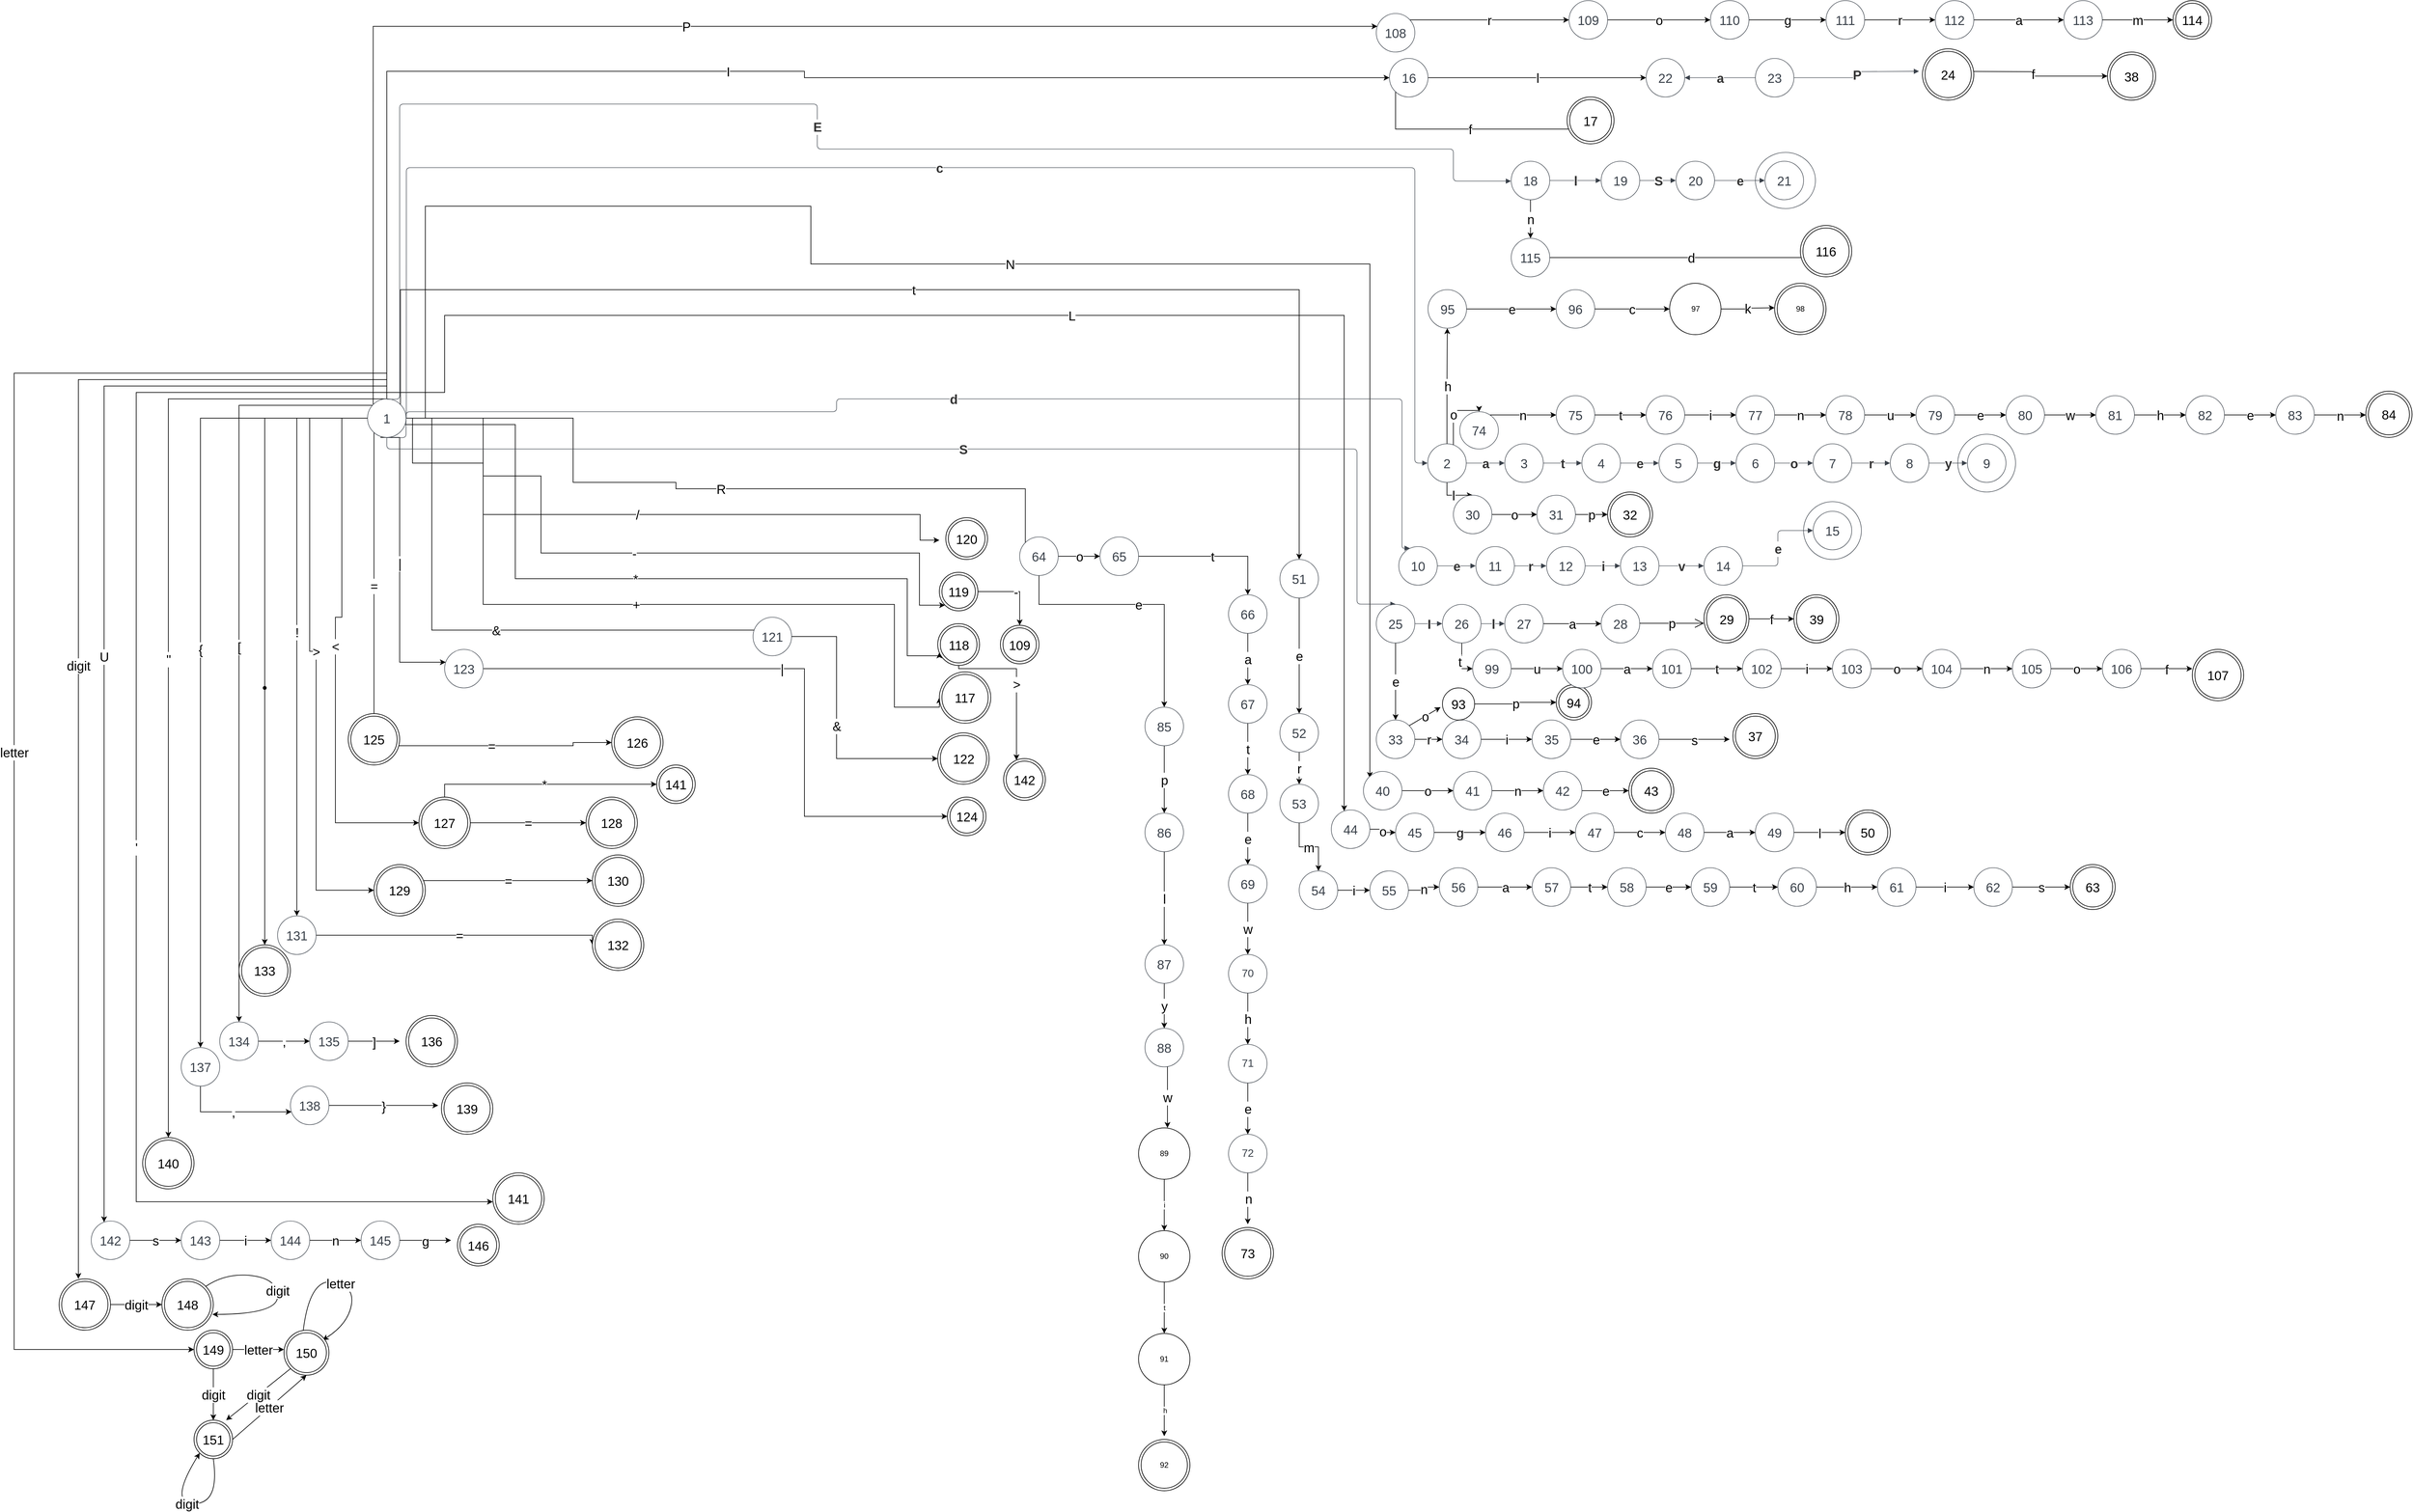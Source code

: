 <mxfile version="18.0.6" type="device" pages="2"><diagram id="p--eplNgHsN_Pec8tStm" name="Page-1"><mxGraphModel dx="3972" dy="2080" grid="1" gridSize="10" guides="1" tooltips="1" connect="1" arrows="1" fold="1" page="1" pageScale="1" pageWidth="850" pageHeight="1100" math="0" shadow="0"><root><mxCell id="0"/><mxCell id="1" parent="0"/><UserObject label="" lucidchartObjectId="IJRhDXF7ygGs" id="mZ87PXkWld6RlF-q2Ze--37"><mxCell style="html=1;overflow=block;blockSpacing=1;whiteSpace=wrap;ellipse;container=1;pointerEvents=0;collapsible=0;recursiveResize=0;fontSize=20;spacing=0;strokeColor=#3a414a;strokeOpacity=100;fillOpacity=0;rounded=1;absoluteArcSize=1;arcSize=9;fillColor=#000000;strokeWidth=0.8;" parent="1" vertex="1"><mxGeometry x="765" y="180" width="90" height="90" as="geometry"/></mxCell></UserObject><UserObject label="15" lucidchartObjectId="qJRhooKWafal" id="mZ87PXkWld6RlF-q2Ze--84"><mxCell style="html=1;overflow=block;blockSpacing=1;whiteSpace=wrap;ellipse;fontSize=20;fontColor=#3a414a;spacing=3.8;strokeColor=#3a414a;strokeOpacity=100;rounded=1;absoluteArcSize=1;arcSize=9;strokeWidth=0.8;" parent="mZ87PXkWld6RlF-q2Ze--37" vertex="1"><mxGeometry x="15" y="15" width="60" height="60" as="geometry"/></mxCell></UserObject><UserObject label="" lucidchartObjectId="qKRhd0HEIB4v" id="mZ87PXkWld6RlF-q2Ze--38"><mxCell style="html=1;overflow=block;blockSpacing=1;whiteSpace=wrap;ellipse;container=1;pointerEvents=0;collapsible=0;recursiveResize=0;fontSize=13;spacing=0;strokeColor=#3a414a;strokeOpacity=100;fillOpacity=0;rounded=1;absoluteArcSize=1;arcSize=9;fillColor=#000000;strokeWidth=0.8;" parent="1" vertex="1"><mxGeometry x="1005" y="75" width="90" height="90" as="geometry"/></mxCell></UserObject><UserObject label="" lucidchartObjectId="dVRhuOVhNbjm" id="mZ87PXkWld6RlF-q2Ze--40"><mxCell style="html=1;overflow=block;blockSpacing=1;whiteSpace=wrap;ellipse;container=1;pointerEvents=0;collapsible=0;recursiveResize=0;fontSize=20;spacing=0;strokeColor=#3a414a;strokeOpacity=100;fillOpacity=0;rounded=1;absoluteArcSize=1;arcSize=9;fillColor=#000000;strokeWidth=0.8;" parent="1" vertex="1"><mxGeometry x="690" y="-363.75" width="93.5" height="87.5" as="geometry"/></mxCell></UserObject><mxCell id="mZ87PXkWld6RlF-q2Ze--158" value="N" style="edgeStyle=orthogonalEdgeStyle;rounded=0;jumpSize=25;orthogonalLoop=1;jettySize=auto;html=1;fontSize=20;" parent="1" source="mZ87PXkWld6RlF-q2Ze--42" edge="1"><mxGeometry relative="1" as="geometry"><mxPoint x="90" y="610" as="targetPoint"/><Array as="points"><mxPoint x="-1380" y="50"/><mxPoint x="-1380" y="-280"/><mxPoint x="-780" y="-280"/><mxPoint x="-780" y="-190"/><mxPoint x="90" y="-190"/></Array></mxGeometry></mxCell><mxCell id="mZ87PXkWld6RlF-q2Ze--169" value="L" style="edgeStyle=orthogonalEdgeStyle;rounded=0;jumpSize=25;orthogonalLoop=1;jettySize=auto;html=1;fontSize=20;" parent="1" source="mZ87PXkWld6RlF-q2Ze--42" target="mZ87PXkWld6RlF-q2Ze--168" edge="1"><mxGeometry relative="1" as="geometry"><Array as="points"><mxPoint x="-1440" y="10"/><mxPoint x="-1350" y="10"/><mxPoint x="-1350" y="-110"/><mxPoint x="50" y="-110"/></Array></mxGeometry></mxCell><mxCell id="mZ87PXkWld6RlF-q2Ze--187" value="t" style="edgeStyle=orthogonalEdgeStyle;rounded=0;jumpSize=25;orthogonalLoop=1;jettySize=auto;html=1;fontSize=20;exitX=1;exitY=1;exitDx=0;exitDy=0;" parent="1" source="mZ87PXkWld6RlF-q2Ze--42" target="mZ87PXkWld6RlF-q2Ze--186" edge="1"><mxGeometry relative="1" as="geometry"><Array as="points"><mxPoint x="-1419" y="-150"/><mxPoint x="-20" y="-150"/></Array></mxGeometry></mxCell><mxCell id="mZ87PXkWld6RlF-q2Ze--327" value="P" style="edgeStyle=orthogonalEdgeStyle;rounded=0;jumpSize=25;orthogonalLoop=1;jettySize=auto;html=1;fontSize=20;exitX=0;exitY=0;exitDx=0;exitDy=0;" parent="1" source="mZ87PXkWld6RlF-q2Ze--42" target="mZ87PXkWld6RlF-q2Ze--326" edge="1"><mxGeometry relative="1" as="geometry"><Array as="points"><mxPoint x="-1461" y="-560"/></Array></mxGeometry></mxCell><mxCell id="mZ87PXkWld6RlF-q2Ze--356" value="I" style="edgeStyle=orthogonalEdgeStyle;rounded=0;jumpSize=25;orthogonalLoop=1;jettySize=auto;html=1;fontSize=20;entryX=0;entryY=0.5;entryDx=0;entryDy=0;" parent="1" source="mZ87PXkWld6RlF-q2Ze--42" target="mZ87PXkWld6RlF-q2Ze--85" edge="1"><mxGeometry relative="1" as="geometry"><mxPoint x="-10" y="-110" as="targetPoint"/><Array as="points"><mxPoint x="-1440" y="-490"/><mxPoint x="-790" y="-490"/><mxPoint x="-790" y="-480"/></Array></mxGeometry></mxCell><mxCell id="TIziQtDIxFHWAm1t8Ecf-4" value="R" style="edgeStyle=orthogonalEdgeStyle;rounded=0;jumpSize=25;orthogonalLoop=1;jettySize=auto;html=1;fontSize=20;entryX=0;entryY=1;entryDx=0;entryDy=0;" parent="1" source="mZ87PXkWld6RlF-q2Ze--42" target="mZ87PXkWld6RlF-q2Ze--219" edge="1"><mxGeometry relative="1" as="geometry"><mxPoint x="-540" y="280" as="targetPoint"/><Array as="points"><mxPoint x="-1150" y="50"/><mxPoint x="-1150" y="150"/><mxPoint x="-990" y="150"/><mxPoint x="-990" y="160"/><mxPoint x="-446" y="160"/></Array></mxGeometry></mxCell><mxCell id="TIziQtDIxFHWAm1t8Ecf-14" value="-" style="edgeStyle=orthogonalEdgeStyle;rounded=0;jumpSize=25;orthogonalLoop=1;jettySize=auto;html=1;fontSize=20;entryX=0;entryY=1;entryDx=0;entryDy=0;" parent="1" source="mZ87PXkWld6RlF-q2Ze--42" target="TIziQtDIxFHWAm1t8Ecf-17" edge="1"><mxGeometry relative="1" as="geometry"><mxPoint x="-1170" y="332.5" as="targetPoint"/><Array as="points"><mxPoint x="-1290" y="50"/><mxPoint x="-1290" y="140"/><mxPoint x="-1200" y="140"/><mxPoint x="-1200" y="260"/><mxPoint x="-611" y="260"/></Array></mxGeometry></mxCell><mxCell id="TIziQtDIxFHWAm1t8Ecf-20" value="+" style="edgeStyle=orthogonalEdgeStyle;rounded=0;jumpSize=25;orthogonalLoop=1;jettySize=auto;html=1;fontSize=20;entryX=0;entryY=0.5;entryDx=0;entryDy=0;" parent="1" source="mZ87PXkWld6RlF-q2Ze--42" target="TIziQtDIxFHWAm1t8Ecf-26" edge="1"><mxGeometry relative="1" as="geometry"><mxPoint x="-615.981" y="550" as="targetPoint"/><Array as="points"><mxPoint x="-1290" y="50"/><mxPoint x="-1290" y="340"/><mxPoint x="-650" y="340"/><mxPoint x="-650" y="500"/><mxPoint x="-580" y="500"/></Array></mxGeometry></mxCell><mxCell id="TIziQtDIxFHWAm1t8Ecf-22" value="*" style="edgeStyle=orthogonalEdgeStyle;rounded=0;jumpSize=25;orthogonalLoop=1;jettySize=auto;html=1;fontSize=20;entryX=0.038;entryY=0.692;entryDx=0;entryDy=0;entryPerimeter=0;" parent="1" source="mZ87PXkWld6RlF-q2Ze--42" target="TIziQtDIxFHWAm1t8Ecf-23" edge="1"><mxGeometry relative="1" as="geometry"><mxPoint x="-630" y="490" as="targetPoint"/><Array as="points"><mxPoint x="-1240" y="60"/><mxPoint x="-1240" y="300"/><mxPoint x="-630" y="300"/><mxPoint x="-630" y="420"/><mxPoint x="-580" y="420"/></Array></mxGeometry></mxCell><mxCell id="TIziQtDIxFHWAm1t8Ecf-25" value="/" style="edgeStyle=orthogonalEdgeStyle;rounded=0;jumpSize=25;orthogonalLoop=1;jettySize=auto;html=1;fontSize=20;" parent="1" source="mZ87PXkWld6RlF-q2Ze--42" edge="1"><mxGeometry relative="1" as="geometry"><mxPoint x="-580" y="240" as="targetPoint"/><Array as="points"><mxPoint x="-1400" y="50"/><mxPoint x="-1400" y="120"/><mxPoint x="-1290" y="120"/><mxPoint x="-1290" y="200"/><mxPoint x="-610" y="200"/><mxPoint x="-610" y="240"/></Array></mxGeometry></mxCell><mxCell id="TIziQtDIxFHWAm1t8Ecf-31" value="&amp;amp;" style="edgeStyle=orthogonalEdgeStyle;rounded=0;jumpSize=25;orthogonalLoop=1;jettySize=auto;html=1;fontSize=20;entryX=1;entryY=0.5;entryDx=0;entryDy=0;" parent="1" source="mZ87PXkWld6RlF-q2Ze--42" target="TIziQtDIxFHWAm1t8Ecf-30" edge="1"><mxGeometry relative="1" as="geometry"><Array as="points"><mxPoint x="-1370" y="50"/><mxPoint x="-1370" y="380"/><mxPoint x="-850" y="380"/></Array></mxGeometry></mxCell><mxCell id="TIziQtDIxFHWAm1t8Ecf-36" value="|" style="edgeStyle=orthogonalEdgeStyle;rounded=0;jumpSize=25;orthogonalLoop=1;jettySize=auto;html=1;fontSize=20;" parent="1" target="TIziQtDIxFHWAm1t8Ecf-35" edge="1"><mxGeometry relative="1" as="geometry"><mxPoint x="-1450" y="80" as="sourcePoint"/><Array as="points"><mxPoint x="-1420" y="80"/><mxPoint x="-1420" y="430"/></Array></mxGeometry></mxCell><mxCell id="TIziQtDIxFHWAm1t8Ecf-43" value="=" style="edgeStyle=orthogonalEdgeStyle;rounded=0;jumpSize=25;orthogonalLoop=1;jettySize=auto;html=1;fontSize=20;entryX=0;entryY=0;entryDx=0;entryDy=0;" parent="1" source="mZ87PXkWld6RlF-q2Ze--42" target="TIziQtDIxFHWAm1t8Ecf-65" edge="1"><mxGeometry relative="1" as="geometry"><mxPoint x="-1490" y="500" as="targetPoint"/><Array as="points"><mxPoint x="-1460" y="522"/></Array></mxGeometry></mxCell><mxCell id="TIziQtDIxFHWAm1t8Ecf-48" value="&amp;lt;" style="edgeStyle=orthogonalEdgeStyle;rounded=0;jumpSize=25;orthogonalLoop=1;jettySize=auto;html=1;fontSize=20;entryX=0;entryY=0.5;entryDx=0;entryDy=0;" parent="1" source="mZ87PXkWld6RlF-q2Ze--42" target="TIziQtDIxFHWAm1t8Ecf-49" edge="1"><mxGeometry relative="1" as="geometry"><mxPoint x="-1520" y="700" as="targetPoint"/><Array as="points"><mxPoint x="-1510" y="50"/><mxPoint x="-1510" y="360"/><mxPoint x="-1520" y="360"/><mxPoint x="-1520" y="680"/></Array></mxGeometry></mxCell><mxCell id="TIziQtDIxFHWAm1t8Ecf-53" value="&amp;gt;" style="edgeStyle=orthogonalEdgeStyle;rounded=0;jumpSize=25;orthogonalLoop=1;jettySize=auto;html=1;fontSize=20;entryX=0;entryY=0.5;entryDx=0;entryDy=0;" parent="1" source="mZ87PXkWld6RlF-q2Ze--42" target="TIziQtDIxFHWAm1t8Ecf-54" edge="1"><mxGeometry relative="1" as="geometry"><mxPoint x="-1540" y="690" as="targetPoint"/><Array as="points"><mxPoint x="-1560" y="50"/><mxPoint x="-1560" y="413"/><mxPoint x="-1550" y="413"/><mxPoint x="-1550" y="785"/></Array></mxGeometry></mxCell><mxCell id="TIziQtDIxFHWAm1t8Ecf-58" value="!" style="edgeStyle=orthogonalEdgeStyle;rounded=0;jumpSize=25;orthogonalLoop=1;jettySize=auto;html=1;fontSize=20;" parent="1" source="mZ87PXkWld6RlF-q2Ze--42" target="TIziQtDIxFHWAm1t8Ecf-57" edge="1"><mxGeometry relative="1" as="geometry"/></mxCell><mxCell id="TIziQtDIxFHWAm1t8Ecf-72" value="" style="edgeStyle=orthogonalEdgeStyle;rounded=0;jumpSize=25;orthogonalLoop=1;jettySize=auto;html=1;fontSize=20;startArrow=none;" parent="1" source="TIziQtDIxFHWAm1t8Ecf-74" target="TIziQtDIxFHWAm1t8Ecf-73" edge="1"><mxGeometry relative="1" as="geometry"><mxPoint x="-1630" y="910" as="targetPoint"/></mxGeometry></mxCell><mxCell id="TIziQtDIxFHWAm1t8Ecf-77" value="[" style="edgeStyle=orthogonalEdgeStyle;rounded=0;jumpSize=25;orthogonalLoop=1;jettySize=auto;html=1;fontSize=20;" parent="1" source="mZ87PXkWld6RlF-q2Ze--42" target="TIziQtDIxFHWAm1t8Ecf-76" edge="1"><mxGeometry relative="1" as="geometry"><Array as="points"><mxPoint x="-1670" y="30"/></Array></mxGeometry></mxCell><mxCell id="TIziQtDIxFHWAm1t8Ecf-81" value="{" style="edgeStyle=orthogonalEdgeStyle;rounded=0;jumpSize=25;orthogonalLoop=1;jettySize=auto;html=1;fontSize=20;" parent="1" source="mZ87PXkWld6RlF-q2Ze--42" target="TIziQtDIxFHWAm1t8Ecf-80" edge="1"><mxGeometry relative="1" as="geometry"/></mxCell><mxCell id="TIziQtDIxFHWAm1t8Ecf-95" value="&quot;" style="edgeStyle=orthogonalEdgeStyle;rounded=0;jumpSize=25;orthogonalLoop=1;jettySize=auto;html=1;fontSize=20;" parent="1" source="mZ87PXkWld6RlF-q2Ze--42" edge="1"><mxGeometry relative="1" as="geometry"><mxPoint x="-1780" y="1170" as="targetPoint"/><Array as="points"><mxPoint x="-1620" y="20"/><mxPoint x="-1620" y="20"/></Array></mxGeometry></mxCell><mxCell id="TIziQtDIxFHWAm1t8Ecf-98" value="'" style="edgeStyle=orthogonalEdgeStyle;rounded=0;jumpSize=25;orthogonalLoop=1;jettySize=auto;html=1;fontSize=20;" parent="1" source="mZ87PXkWld6RlF-q2Ze--42" edge="1"><mxGeometry relative="1" as="geometry"><mxPoint x="-1275" y="1270.0" as="targetPoint"/><Array as="points"><mxPoint x="-1440" y="10"/><mxPoint x="-1830" y="10"/><mxPoint x="-1830" y="1270"/></Array></mxGeometry></mxCell><mxCell id="TIziQtDIxFHWAm1t8Ecf-101" value="U" style="edgeStyle=orthogonalEdgeStyle;rounded=0;jumpSize=25;orthogonalLoop=1;jettySize=auto;html=1;fontSize=20;" parent="1" source="mZ87PXkWld6RlF-q2Ze--42" target="TIziQtDIxFHWAm1t8Ecf-100" edge="1"><mxGeometry relative="1" as="geometry"><Array as="points"><mxPoint x="-1440"/><mxPoint x="-1880"/></Array></mxGeometry></mxCell><mxCell id="TIziQtDIxFHWAm1t8Ecf-114" value="digit" style="edgeStyle=orthogonalEdgeStyle;rounded=0;jumpSize=25;orthogonalLoop=1;jettySize=auto;html=1;fontSize=20;" parent="1" source="mZ87PXkWld6RlF-q2Ze--42" edge="1"><mxGeometry relative="1" as="geometry"><mxPoint x="-1920" y="1390" as="targetPoint"/><Array as="points"><mxPoint x="-1440" y="-10"/></Array></mxGeometry></mxCell><mxCell id="TIziQtDIxFHWAm1t8Ecf-122" value="letter" style="edgeStyle=orthogonalEdgeStyle;rounded=0;jumpSize=25;orthogonalLoop=1;jettySize=auto;html=1;fontSize=20;" parent="1" source="mZ87PXkWld6RlF-q2Ze--42" edge="1"><mxGeometry relative="1" as="geometry"><mxPoint x="-1740" y="1500" as="targetPoint"/><Array as="points"><mxPoint x="-1440" y="-20"/><mxPoint x="-2020" y="-20"/></Array></mxGeometry></mxCell><UserObject label="1" lucidchartObjectId="OBRhy4imQXer" id="mZ87PXkWld6RlF-q2Ze--42"><mxCell style="html=1;overflow=block;blockSpacing=1;whiteSpace=wrap;ellipse;fontSize=20;fontColor=#3a414a;spacing=3.8;strokeColor=#3a414a;strokeOpacity=100;rounded=1;absoluteArcSize=1;arcSize=9;strokeWidth=0.8;" parent="1" vertex="1"><mxGeometry x="-1470" y="20" width="60" height="60" as="geometry"/></mxCell></UserObject><UserObject label="" lucidchartObjectId="PBRhbDrXH2ee" id="mZ87PXkWld6RlF-q2Ze--43"><mxCell style="html=1;jettySize=18;whiteSpace=wrap;fontSize=20;strokeColor=#3a414a;strokeOpacity=100;strokeWidth=0.8;rounded=1;arcSize=12;edgeStyle=orthogonalEdgeStyle;startArrow=none;endArrow=block;endFill=1;exitX=1.006;exitY=0.5;exitPerimeter=0;entryX=-0.006;entryY=0.5;entryPerimeter=0;" parent="1" source="mZ87PXkWld6RlF-q2Ze--42" target="mZ87PXkWld6RlF-q2Ze--45" edge="1"><mxGeometry width="100" height="100" relative="1" as="geometry"><Array as="points"><mxPoint x="-1410" y="-340"/><mxPoint x="160" y="-340"/><mxPoint x="160" y="120"/></Array></mxGeometry></mxCell></UserObject><mxCell id="mZ87PXkWld6RlF-q2Ze--44" value="c" style="text;html=1;resizable=0;labelBackgroundColor=default;align=center;verticalAlign=middle;fontStyle=1;fontColor=#333333;fontSize=20;" parent="mZ87PXkWld6RlF-q2Ze--43" vertex="1"><mxGeometry relative="1" as="geometry"/></mxCell><mxCell id="mZ87PXkWld6RlF-q2Ze--134" value="l" style="edgeStyle=orthogonalEdgeStyle;rounded=0;orthogonalLoop=1;jettySize=auto;html=1;fontSize=20;" parent="1" source="mZ87PXkWld6RlF-q2Ze--45" target="mZ87PXkWld6RlF-q2Ze--133" edge="1"><mxGeometry relative="1" as="geometry"/></mxCell><mxCell id="mZ87PXkWld6RlF-q2Ze--216" value="o" style="edgeStyle=orthogonalEdgeStyle;rounded=0;jumpSize=25;orthogonalLoop=1;jettySize=auto;html=1;fontSize=20;" parent="1" source="mZ87PXkWld6RlF-q2Ze--45" target="mZ87PXkWld6RlF-q2Ze--215" edge="1"><mxGeometry relative="1" as="geometry"><Array as="points"><mxPoint x="220" y="38"/><mxPoint x="260" y="38"/></Array></mxGeometry></mxCell><mxCell id="mZ87PXkWld6RlF-q2Ze--294" value="h" style="edgeStyle=orthogonalEdgeStyle;rounded=0;jumpSize=25;orthogonalLoop=1;jettySize=auto;html=1;fontSize=20;" parent="1" source="mZ87PXkWld6RlF-q2Ze--45" target="mZ87PXkWld6RlF-q2Ze--293" edge="1"><mxGeometry relative="1" as="geometry"/></mxCell><UserObject label="2" lucidchartObjectId="QBRhvquJ1oVQ" id="mZ87PXkWld6RlF-q2Ze--45"><mxCell style="html=1;overflow=block;blockSpacing=1;whiteSpace=wrap;ellipse;fontSize=20;fontColor=#3a414a;spacing=3.8;strokeColor=#3a414a;strokeOpacity=100;rounded=1;absoluteArcSize=1;arcSize=9;strokeWidth=0.8;" parent="1" vertex="1"><mxGeometry x="180" y="90" width="60" height="60" as="geometry"/></mxCell></UserObject><UserObject label="" lucidchartObjectId="2BRhxPw6i~4G" id="mZ87PXkWld6RlF-q2Ze--46"><mxCell style="html=1;jettySize=18;whiteSpace=wrap;fontSize=20;strokeColor=#3a414a;strokeOpacity=100;strokeWidth=0.8;rounded=1;arcSize=12;edgeStyle=orthogonalEdgeStyle;startArrow=none;endArrow=block;endFill=1;exitX=1.006;exitY=0.5;exitPerimeter=0;entryX=-0.006;entryY=0.5;entryPerimeter=0;" parent="1" source="mZ87PXkWld6RlF-q2Ze--45" target="mZ87PXkWld6RlF-q2Ze--48" edge="1"><mxGeometry width="100" height="100" relative="1" as="geometry"><Array as="points"/></mxGeometry></mxCell></UserObject><mxCell id="mZ87PXkWld6RlF-q2Ze--47" value="a" style="text;html=1;resizable=0;labelBackgroundColor=default;align=center;verticalAlign=middle;fontStyle=1;fontColor=#333333;fontSize=20;" parent="mZ87PXkWld6RlF-q2Ze--46" vertex="1"><mxGeometry relative="1" as="geometry"/></mxCell><UserObject label="3" lucidchartObjectId="4BRhsQx0A1lO" id="mZ87PXkWld6RlF-q2Ze--48"><mxCell style="html=1;overflow=block;blockSpacing=1;whiteSpace=wrap;ellipse;fontSize=20;fontColor=#3a414a;spacing=3.8;strokeColor=#3a414a;strokeOpacity=100;rounded=1;absoluteArcSize=1;arcSize=9;strokeWidth=0.8;" parent="1" vertex="1"><mxGeometry x="300" y="90" width="60" height="60" as="geometry"/></mxCell></UserObject><UserObject label="" lucidchartObjectId=".BRhERYCprA~" id="mZ87PXkWld6RlF-q2Ze--49"><mxCell style="html=1;jettySize=18;whiteSpace=wrap;fontSize=20;strokeColor=#3a414a;strokeOpacity=100;strokeWidth=0.8;rounded=1;arcSize=12;edgeStyle=orthogonalEdgeStyle;startArrow=none;endArrow=block;endFill=1;exitX=1.006;exitY=0.5;exitPerimeter=0;entryX=-0.006;entryY=0.5;entryPerimeter=0;" parent="1" source="mZ87PXkWld6RlF-q2Ze--48" target="mZ87PXkWld6RlF-q2Ze--51" edge="1"><mxGeometry width="100" height="100" relative="1" as="geometry"><Array as="points"/></mxGeometry></mxCell></UserObject><mxCell id="mZ87PXkWld6RlF-q2Ze--50" value="t" style="text;html=1;resizable=0;labelBackgroundColor=default;align=center;verticalAlign=middle;fontStyle=1;fontColor=#333333;fontSize=20;" parent="mZ87PXkWld6RlF-q2Ze--49" vertex="1"><mxGeometry relative="1" as="geometry"/></mxCell><UserObject label="4" lucidchartObjectId="~BRhGl._QIQT" id="mZ87PXkWld6RlF-q2Ze--51"><mxCell style="html=1;overflow=block;blockSpacing=1;whiteSpace=wrap;ellipse;fontSize=20;fontColor=#3a414a;spacing=3.8;strokeColor=#3a414a;strokeOpacity=100;rounded=1;absoluteArcSize=1;arcSize=9;strokeWidth=0.8;" parent="1" vertex="1"><mxGeometry x="420" y="90" width="60" height="60" as="geometry"/></mxCell></UserObject><UserObject label="" lucidchartObjectId="rCRh1u2Jc9zu" id="mZ87PXkWld6RlF-q2Ze--52"><mxCell style="html=1;jettySize=18;whiteSpace=wrap;fontSize=20;strokeColor=#3a414a;strokeOpacity=100;strokeWidth=0.8;rounded=1;arcSize=12;edgeStyle=orthogonalEdgeStyle;startArrow=none;endArrow=block;endFill=1;exitX=1.006;exitY=0.5;exitPerimeter=0;entryX=-0.006;entryY=0.5;entryPerimeter=0;" parent="1" source="mZ87PXkWld6RlF-q2Ze--51" target="mZ87PXkWld6RlF-q2Ze--54" edge="1"><mxGeometry width="100" height="100" relative="1" as="geometry"><Array as="points"/></mxGeometry></mxCell></UserObject><mxCell id="mZ87PXkWld6RlF-q2Ze--53" value="e" style="text;html=1;resizable=0;labelBackgroundColor=default;align=center;verticalAlign=middle;fontStyle=1;fontColor=#333333;fontSize=20;" parent="mZ87PXkWld6RlF-q2Ze--52" vertex="1"><mxGeometry relative="1" as="geometry"/></mxCell><UserObject label="5" lucidchartObjectId="sCRhT_d_HPmZ" id="mZ87PXkWld6RlF-q2Ze--54"><mxCell style="html=1;overflow=block;blockSpacing=1;whiteSpace=wrap;ellipse;fontSize=20;fontColor=#3a414a;spacing=3.8;strokeColor=#3a414a;strokeOpacity=100;rounded=1;absoluteArcSize=1;arcSize=9;strokeWidth=0.8;" parent="1" vertex="1"><mxGeometry x="540" y="90" width="60" height="60" as="geometry"/></mxCell></UserObject><UserObject label="" lucidchartObjectId="SCRhO.4sWY6A" id="mZ87PXkWld6RlF-q2Ze--55"><mxCell style="html=1;jettySize=18;whiteSpace=wrap;fontSize=20;strokeColor=#3a414a;strokeOpacity=100;strokeWidth=0.8;rounded=1;arcSize=12;edgeStyle=orthogonalEdgeStyle;startArrow=none;endArrow=block;endFill=1;exitX=1.006;exitY=0.5;exitPerimeter=0;entryX=-0.006;entryY=0.5;entryPerimeter=0;" parent="1" source="mZ87PXkWld6RlF-q2Ze--54" target="mZ87PXkWld6RlF-q2Ze--57" edge="1"><mxGeometry width="100" height="100" relative="1" as="geometry"><Array as="points"/></mxGeometry></mxCell></UserObject><mxCell id="mZ87PXkWld6RlF-q2Ze--56" value="g" style="text;html=1;resizable=0;labelBackgroundColor=default;align=center;verticalAlign=middle;fontStyle=1;fontColor=#333333;fontSize=20;" parent="mZ87PXkWld6RlF-q2Ze--55" vertex="1"><mxGeometry relative="1" as="geometry"/></mxCell><UserObject label="6" lucidchartObjectId="UCRh.6ZGfmya" id="mZ87PXkWld6RlF-q2Ze--57"><mxCell style="html=1;overflow=block;blockSpacing=1;whiteSpace=wrap;ellipse;fontSize=20;fontColor=#3a414a;spacing=3.8;strokeColor=#3a414a;strokeOpacity=100;rounded=1;absoluteArcSize=1;arcSize=9;strokeWidth=0.8;" parent="1" vertex="1"><mxGeometry x="660" y="90" width="60" height="60" as="geometry"/></mxCell></UserObject><UserObject label="" lucidchartObjectId=".CRhips_Ro6T" id="mZ87PXkWld6RlF-q2Ze--58"><mxCell style="html=1;jettySize=18;whiteSpace=wrap;fontSize=20;strokeColor=#3a414a;strokeOpacity=100;strokeWidth=0.8;rounded=1;arcSize=12;edgeStyle=orthogonalEdgeStyle;startArrow=none;endArrow=block;endFill=1;exitX=1.006;exitY=0.5;exitPerimeter=0;entryX=-0.006;entryY=0.5;entryPerimeter=0;" parent="1" source="mZ87PXkWld6RlF-q2Ze--57" target="mZ87PXkWld6RlF-q2Ze--60" edge="1"><mxGeometry width="100" height="100" relative="1" as="geometry"><Array as="points"/></mxGeometry></mxCell></UserObject><mxCell id="mZ87PXkWld6RlF-q2Ze--59" value="o" style="text;html=1;resizable=0;labelBackgroundColor=default;align=center;verticalAlign=middle;fontStyle=1;fontColor=#333333;fontSize=20;" parent="mZ87PXkWld6RlF-q2Ze--58" vertex="1"><mxGeometry relative="1" as="geometry"/></mxCell><UserObject label="7" lucidchartObjectId="~CRhaRcnojd." id="mZ87PXkWld6RlF-q2Ze--60"><mxCell style="html=1;overflow=block;blockSpacing=1;whiteSpace=wrap;ellipse;fontSize=20;fontColor=#3a414a;spacing=3.8;strokeColor=#3a414a;strokeOpacity=100;rounded=1;absoluteArcSize=1;arcSize=9;strokeWidth=0.8;" parent="1" vertex="1"><mxGeometry x="780" y="90" width="60" height="60" as="geometry"/></mxCell></UserObject><UserObject label="" lucidchartObjectId="lDRhfTYT.GYi" id="mZ87PXkWld6RlF-q2Ze--61"><mxCell style="html=1;jettySize=18;whiteSpace=wrap;fontSize=20;strokeColor=#3a414a;strokeOpacity=100;strokeWidth=0.8;rounded=1;arcSize=12;edgeStyle=orthogonalEdgeStyle;startArrow=none;endArrow=block;endFill=1;exitX=1.006;exitY=0.5;exitPerimeter=0;entryX=-0.006;entryY=0.5;entryPerimeter=0;" parent="1" source="mZ87PXkWld6RlF-q2Ze--60" target="mZ87PXkWld6RlF-q2Ze--63" edge="1"><mxGeometry width="100" height="100" relative="1" as="geometry"><Array as="points"/></mxGeometry></mxCell></UserObject><mxCell id="mZ87PXkWld6RlF-q2Ze--62" value="r" style="text;html=1;resizable=0;labelBackgroundColor=default;align=center;verticalAlign=middle;fontStyle=1;fontColor=#333333;fontSize=20;" parent="mZ87PXkWld6RlF-q2Ze--61" vertex="1"><mxGeometry relative="1" as="geometry"/></mxCell><UserObject label="8" lucidchartObjectId="nDRh3ORK18aB" id="mZ87PXkWld6RlF-q2Ze--63"><mxCell style="html=1;overflow=block;blockSpacing=1;whiteSpace=wrap;ellipse;fontSize=20;fontColor=#3a414a;spacing=3.8;strokeColor=#3a414a;strokeOpacity=100;rounded=1;absoluteArcSize=1;arcSize=9;strokeWidth=0.8;" parent="1" vertex="1"><mxGeometry x="900" y="90" width="60" height="60" as="geometry"/></mxCell></UserObject><UserObject label="" lucidchartObjectId="xDRhfWbrJi9Z" id="mZ87PXkWld6RlF-q2Ze--64"><mxCell style="html=1;jettySize=18;whiteSpace=wrap;fontSize=20;strokeColor=#3a414a;strokeOpacity=100;strokeWidth=0.8;rounded=1;arcSize=12;edgeStyle=orthogonalEdgeStyle;startArrow=none;endArrow=block;endFill=1;exitX=1.006;exitY=0.5;exitPerimeter=0;entryX=-0.006;entryY=0.5;entryPerimeter=0;" parent="1" source="mZ87PXkWld6RlF-q2Ze--63" target="mZ87PXkWld6RlF-q2Ze--66" edge="1"><mxGeometry width="100" height="100" relative="1" as="geometry"><Array as="points"/></mxGeometry></mxCell></UserObject><mxCell id="mZ87PXkWld6RlF-q2Ze--65" value="y" style="text;html=1;resizable=0;labelBackgroundColor=default;align=center;verticalAlign=middle;fontStyle=1;fontColor=#333333;fontSize=20;" parent="mZ87PXkWld6RlF-q2Ze--64" vertex="1"><mxGeometry relative="1" as="geometry"/></mxCell><UserObject label="9" lucidchartObjectId="zDRhhFWIljqW" id="mZ87PXkWld6RlF-q2Ze--66"><mxCell style="html=1;overflow=block;blockSpacing=1;whiteSpace=wrap;ellipse;fontSize=20;fontColor=#3a414a;spacing=3.8;strokeColor=#3a414a;strokeOpacity=100;rounded=1;absoluteArcSize=1;arcSize=9;strokeWidth=0.8;" parent="1" vertex="1"><mxGeometry x="1020" y="90" width="60" height="60" as="geometry"/></mxCell></UserObject><UserObject label="10" lucidchartObjectId="pIRhwWpdXzk-" id="mZ87PXkWld6RlF-q2Ze--67"><mxCell style="html=1;overflow=block;blockSpacing=1;whiteSpace=wrap;ellipse;fontSize=20;fontColor=#3a414a;spacing=3.8;strokeColor=#3a414a;strokeOpacity=100;rounded=1;absoluteArcSize=1;arcSize=9;strokeWidth=0.8;" parent="1" vertex="1"><mxGeometry x="135" y="250" width="60" height="60" as="geometry"/></mxCell></UserObject><UserObject label="" lucidchartObjectId="vIRhgKtjVNSo" id="mZ87PXkWld6RlF-q2Ze--68"><mxCell style="html=1;jettySize=18;whiteSpace=wrap;fontSize=20;strokeColor=#3a414a;strokeOpacity=100;strokeWidth=0.8;rounded=1;arcSize=12;edgeStyle=orthogonalEdgeStyle;startArrow=none;endArrow=block;endFill=1;exitX=0.5;exitY=1.006;exitPerimeter=0;entryX=0.285;entryY=0.042;entryPerimeter=0;" parent="1" source="mZ87PXkWld6RlF-q2Ze--42" target="mZ87PXkWld6RlF-q2Ze--67" edge="1"><mxGeometry width="100" height="100" relative="1" as="geometry"><Array as="points"><mxPoint x="-1410" y="80"/><mxPoint x="-1410" y="40"/><mxPoint x="-740" y="40"/><mxPoint x="-740" y="20"/><mxPoint x="140" y="20"/><mxPoint x="140" y="253"/></Array></mxGeometry></mxCell></UserObject><mxCell id="mZ87PXkWld6RlF-q2Ze--69" value="d" style="text;html=1;resizable=0;labelBackgroundColor=default;align=center;verticalAlign=middle;fontStyle=1;fontColor=#333333;fontSize=20;" parent="mZ87PXkWld6RlF-q2Ze--68" vertex="1"><mxGeometry relative="1" as="geometry"/></mxCell><UserObject label="" lucidchartObjectId="QIRhC7bMfILY" id="mZ87PXkWld6RlF-q2Ze--70"><mxCell style="html=1;jettySize=18;whiteSpace=wrap;fontSize=20;strokeColor=#3a414a;strokeOpacity=100;strokeWidth=0.8;rounded=1;arcSize=12;edgeStyle=orthogonalEdgeStyle;startArrow=none;endArrow=block;endFill=1;exitX=1.006;exitY=0.5;exitPerimeter=0;entryX=-0.006;entryY=0.5;entryPerimeter=0;" parent="1" source="mZ87PXkWld6RlF-q2Ze--67" target="mZ87PXkWld6RlF-q2Ze--72" edge="1"><mxGeometry width="100" height="100" relative="1" as="geometry"><Array as="points"/></mxGeometry></mxCell></UserObject><mxCell id="mZ87PXkWld6RlF-q2Ze--71" value="e" style="text;html=1;resizable=0;labelBackgroundColor=default;align=center;verticalAlign=middle;fontStyle=1;fontColor=#333333;fontSize=20;" parent="mZ87PXkWld6RlF-q2Ze--70" vertex="1"><mxGeometry relative="1" as="geometry"/></mxCell><UserObject label="11" lucidchartObjectId="RIRhFUHb2PtD" id="mZ87PXkWld6RlF-q2Ze--72"><mxCell style="html=1;overflow=block;blockSpacing=1;whiteSpace=wrap;ellipse;fontSize=20;fontColor=#3a414a;spacing=3.8;strokeColor=#3a414a;strokeOpacity=100;rounded=1;absoluteArcSize=1;arcSize=9;strokeWidth=0.8;" parent="1" vertex="1"><mxGeometry x="255" y="250" width="60" height="60" as="geometry"/></mxCell></UserObject><UserObject label="" lucidchartObjectId="ZIRhuQlAODjS" id="mZ87PXkWld6RlF-q2Ze--73"><mxCell style="html=1;jettySize=18;whiteSpace=wrap;fontSize=20;strokeColor=#3a414a;strokeOpacity=100;strokeWidth=0.8;rounded=1;arcSize=12;edgeStyle=orthogonalEdgeStyle;startArrow=none;endArrow=block;endFill=1;exitX=1.006;exitY=0.5;exitPerimeter=0;entryX=-0.006;entryY=0.5;entryPerimeter=0;" parent="1" source="mZ87PXkWld6RlF-q2Ze--72" target="mZ87PXkWld6RlF-q2Ze--75" edge="1"><mxGeometry width="100" height="100" relative="1" as="geometry"><Array as="points"/></mxGeometry></mxCell></UserObject><mxCell id="mZ87PXkWld6RlF-q2Ze--74" value="r" style="text;html=1;resizable=0;labelBackgroundColor=default;align=center;verticalAlign=middle;fontStyle=1;fontColor=#333333;fontSize=20;" parent="mZ87PXkWld6RlF-q2Ze--73" vertex="1"><mxGeometry relative="1" as="geometry"/></mxCell><UserObject label="12" lucidchartObjectId="1IRhUvBEE_Ib" id="mZ87PXkWld6RlF-q2Ze--75"><mxCell style="html=1;overflow=block;blockSpacing=1;whiteSpace=wrap;ellipse;fontSize=20;fontColor=#3a414a;spacing=3.8;strokeColor=#3a414a;strokeOpacity=100;rounded=1;absoluteArcSize=1;arcSize=9;strokeWidth=0.8;" parent="1" vertex="1"><mxGeometry x="365" y="250" width="60" height="60" as="geometry"/></mxCell></UserObject><UserObject label="" lucidchartObjectId="8IRhQqACLubV" id="mZ87PXkWld6RlF-q2Ze--76"><mxCell style="html=1;jettySize=18;whiteSpace=wrap;fontSize=20;strokeColor=#3a414a;strokeOpacity=100;strokeWidth=0.8;rounded=1;arcSize=12;edgeStyle=orthogonalEdgeStyle;startArrow=none;endArrow=block;endFill=1;exitX=1.006;exitY=0.5;exitPerimeter=0;entryX=-0.006;entryY=0.5;entryPerimeter=0;" parent="1" source="mZ87PXkWld6RlF-q2Ze--75" target="mZ87PXkWld6RlF-q2Ze--78" edge="1"><mxGeometry width="100" height="100" relative="1" as="geometry"><Array as="points"/></mxGeometry></mxCell></UserObject><mxCell id="mZ87PXkWld6RlF-q2Ze--77" value="i" style="text;html=1;resizable=0;labelBackgroundColor=default;align=center;verticalAlign=middle;fontStyle=1;fontColor=#333333;fontSize=20;" parent="mZ87PXkWld6RlF-q2Ze--76" vertex="1"><mxGeometry relative="1" as="geometry"/></mxCell><UserObject label="13" lucidchartObjectId="9IRhYITfGn1y" id="mZ87PXkWld6RlF-q2Ze--78"><mxCell style="html=1;overflow=block;blockSpacing=1;whiteSpace=wrap;ellipse;fontSize=20;fontColor=#3a414a;spacing=3.8;strokeColor=#3a414a;strokeOpacity=100;rounded=1;absoluteArcSize=1;arcSize=9;strokeWidth=0.8;" parent="1" vertex="1"><mxGeometry x="480" y="250" width="60" height="60" as="geometry"/></mxCell></UserObject><UserObject label="" lucidchartObjectId="gJRh5n58Qp3o" id="mZ87PXkWld6RlF-q2Ze--79"><mxCell style="html=1;jettySize=18;whiteSpace=wrap;fontSize=20;strokeColor=#3a414a;strokeOpacity=100;strokeWidth=0.8;rounded=1;arcSize=12;edgeStyle=orthogonalEdgeStyle;startArrow=none;endArrow=block;endFill=1;exitX=1.006;exitY=0.5;exitPerimeter=0;entryX=-0.006;entryY=0.5;entryPerimeter=0;" parent="1" source="mZ87PXkWld6RlF-q2Ze--78" target="mZ87PXkWld6RlF-q2Ze--81" edge="1"><mxGeometry width="100" height="100" relative="1" as="geometry"><Array as="points"/></mxGeometry></mxCell></UserObject><mxCell id="mZ87PXkWld6RlF-q2Ze--80" value="v" style="text;html=1;resizable=0;labelBackgroundColor=default;align=center;verticalAlign=middle;fontStyle=1;fontColor=#333333;fontSize=20;" parent="mZ87PXkWld6RlF-q2Ze--79" vertex="1"><mxGeometry relative="1" as="geometry"/></mxCell><UserObject label="14" lucidchartObjectId="hJRhHKuXCKPD" id="mZ87PXkWld6RlF-q2Ze--81"><mxCell style="html=1;overflow=block;blockSpacing=1;whiteSpace=wrap;ellipse;fontSize=20;fontColor=#3a414a;spacing=3.8;strokeColor=#3a414a;strokeOpacity=100;rounded=1;absoluteArcSize=1;arcSize=9;strokeWidth=0.8;" parent="1" vertex="1"><mxGeometry x="610" y="250" width="60" height="60" as="geometry"/></mxCell></UserObject><UserObject label="" lucidchartObjectId="pJRhrAQs_n1D" id="mZ87PXkWld6RlF-q2Ze--82"><mxCell style="html=1;jettySize=18;whiteSpace=wrap;fontSize=20;strokeColor=#3a414a;strokeOpacity=100;strokeWidth=0.8;rounded=1;arcSize=12;edgeStyle=orthogonalEdgeStyle;startArrow=none;endArrow=block;endFill=1;exitX=1.006;exitY=0.5;exitPerimeter=0;entryX=-0.006;entryY=0.5;entryPerimeter=0;" parent="1" source="mZ87PXkWld6RlF-q2Ze--81" target="mZ87PXkWld6RlF-q2Ze--84" edge="1"><mxGeometry width="100" height="100" relative="1" as="geometry"><Array as="points"/></mxGeometry></mxCell></UserObject><mxCell id="mZ87PXkWld6RlF-q2Ze--83" value="e" style="text;html=1;resizable=0;labelBackgroundColor=default;align=center;verticalAlign=middle;fontStyle=1;fontColor=#333333;fontSize=20;" parent="mZ87PXkWld6RlF-q2Ze--82" vertex="1"><mxGeometry relative="1" as="geometry"/></mxCell><mxCell id="mZ87PXkWld6RlF-q2Ze--264" value="f" style="edgeStyle=orthogonalEdgeStyle;rounded=0;jumpSize=25;orthogonalLoop=1;jettySize=auto;html=1;fontSize=20;entryX=0;entryY=1;entryDx=0;entryDy=0;" parent="1" source="mZ87PXkWld6RlF-q2Ze--85" target="mZ87PXkWld6RlF-q2Ze--265" edge="1"><mxGeometry relative="1" as="geometry"><mxPoint x="170.0" y="-96.909" as="targetPoint"/><Array as="points"><mxPoint x="130" y="-400"/><mxPoint x="408" y="-400"/></Array></mxGeometry></mxCell><mxCell id="mZ87PXkWld6RlF-q2Ze--360" value="l" style="edgeStyle=orthogonalEdgeStyle;rounded=0;jumpSize=25;orthogonalLoop=1;jettySize=auto;html=1;fontSize=20;entryX=0;entryY=0.5;entryDx=0;entryDy=0;" parent="1" source="mZ87PXkWld6RlF-q2Ze--85" target="mZ87PXkWld6RlF-q2Ze--106" edge="1"><mxGeometry relative="1" as="geometry"><mxPoint x="230" y="-360" as="targetPoint"/><Array as="points"><mxPoint x="460" y="-480"/></Array></mxGeometry></mxCell><UserObject label="16" lucidchartObjectId="pRRhtp6kkLOd" id="mZ87PXkWld6RlF-q2Ze--85"><mxCell style="html=1;overflow=block;blockSpacing=1;whiteSpace=wrap;ellipse;fontSize=20;fontColor=#3a414a;spacing=3.8;strokeColor=#3a414a;strokeOpacity=100;rounded=1;absoluteArcSize=1;arcSize=9;strokeWidth=0.8;" parent="1" vertex="1"><mxGeometry x="120.5" y="-510" width="60" height="60" as="geometry"/></mxCell></UserObject><UserObject label="" lucidchartObjectId="cTRhnYMUotdz" id="mZ87PXkWld6RlF-q2Ze--89"><mxCell style="html=1;jettySize=18;whiteSpace=wrap;fontSize=20;strokeColor=#3a414a;strokeOpacity=100;strokeWidth=0.8;rounded=1;arcSize=12;edgeStyle=orthogonalEdgeStyle;startArrow=none;endArrow=block;endFill=1;exitX=0.5;exitY=-0.006;exitPerimeter=0;entryX=-0.006;entryY=0.5;entryPerimeter=0;" parent="1" edge="1"><mxGeometry width="100" height="100" relative="1" as="geometry"><Array as="points"><mxPoint x="-1420" y="21"/><mxPoint x="-1420" y="-439"/><mxPoint x="-770" y="-439"/><mxPoint x="-770" y="-369"/><mxPoint x="220" y="-369"/><mxPoint x="220" y="-319"/></Array><mxPoint x="-1440" y="20.64" as="sourcePoint"/><mxPoint x="309.64" y="-319" as="targetPoint"/></mxGeometry></mxCell></UserObject><mxCell id="mZ87PXkWld6RlF-q2Ze--90" value="E" style="text;html=1;resizable=0;labelBackgroundColor=default;align=center;verticalAlign=middle;fontStyle=1;fontColor=#333333;fontSize=20;" parent="mZ87PXkWld6RlF-q2Ze--89" vertex="1"><mxGeometry relative="1" as="geometry"/></mxCell><mxCell id="TIziQtDIxFHWAm1t8Ecf-8" value="n" style="edgeStyle=orthogonalEdgeStyle;rounded=0;jumpSize=25;orthogonalLoop=1;jettySize=auto;html=1;fontSize=20;" parent="1" source="mZ87PXkWld6RlF-q2Ze--91" target="TIziQtDIxFHWAm1t8Ecf-7" edge="1"><mxGeometry relative="1" as="geometry"/></mxCell><UserObject label="18" lucidchartObjectId="eTRhbH9YG3YN" id="mZ87PXkWld6RlF-q2Ze--91"><mxCell style="html=1;overflow=block;blockSpacing=1;whiteSpace=wrap;ellipse;fontSize=20;fontColor=#3a414a;spacing=3.8;strokeColor=#3a414a;strokeOpacity=100;rounded=1;absoluteArcSize=1;arcSize=9;strokeWidth=0.8;" parent="1" vertex="1"><mxGeometry x="310" y="-350" width="60" height="60" as="geometry"/></mxCell></UserObject><UserObject label="" lucidchartObjectId="vTRhAl-e.pf6" id="mZ87PXkWld6RlF-q2Ze--92"><mxCell style="html=1;jettySize=18;whiteSpace=wrap;fontSize=20;strokeColor=#3a414a;strokeOpacity=100;strokeWidth=0.8;rounded=1;arcSize=12;edgeStyle=orthogonalEdgeStyle;startArrow=none;endArrow=block;endFill=1;exitX=1.006;exitY=0.5;exitPerimeter=0;entryX=-0.006;entryY=0.5;entryPerimeter=0;" parent="1" source="mZ87PXkWld6RlF-q2Ze--91" target="mZ87PXkWld6RlF-q2Ze--94" edge="1"><mxGeometry width="100" height="100" relative="1" as="geometry"><Array as="points"/></mxGeometry></mxCell></UserObject><mxCell id="mZ87PXkWld6RlF-q2Ze--93" value="l" style="text;html=1;resizable=0;labelBackgroundColor=default;align=center;verticalAlign=middle;fontStyle=1;fontColor=#333333;fontSize=20;" parent="mZ87PXkWld6RlF-q2Ze--92" vertex="1"><mxGeometry relative="1" as="geometry"/></mxCell><UserObject label="19" lucidchartObjectId="wTRhVhTNnc.m" id="mZ87PXkWld6RlF-q2Ze--94"><mxCell style="html=1;overflow=block;blockSpacing=1;whiteSpace=wrap;ellipse;fontSize=20;fontColor=#3a414a;spacing=3.8;strokeColor=#3a414a;strokeOpacity=100;rounded=1;absoluteArcSize=1;arcSize=9;strokeWidth=0.8;" parent="1" vertex="1"><mxGeometry x="450" y="-350" width="60" height="60" as="geometry"/></mxCell></UserObject><UserObject label="" lucidchartObjectId="BTRhx553RUUC" id="mZ87PXkWld6RlF-q2Ze--95"><mxCell style="html=1;jettySize=18;whiteSpace=wrap;fontSize=20;strokeColor=#3a414a;strokeOpacity=100;strokeWidth=0.8;rounded=1;arcSize=12;edgeStyle=orthogonalEdgeStyle;startArrow=none;endArrow=block;endFill=1;exitX=1.006;exitY=0.5;exitPerimeter=0;entryX=-0.006;entryY=0.5;entryPerimeter=0;" parent="1" source="mZ87PXkWld6RlF-q2Ze--94" target="mZ87PXkWld6RlF-q2Ze--97" edge="1"><mxGeometry width="100" height="100" relative="1" as="geometry"><Array as="points"/></mxGeometry></mxCell></UserObject><mxCell id="mZ87PXkWld6RlF-q2Ze--96" value="S" style="text;html=1;resizable=0;labelBackgroundColor=default;align=center;verticalAlign=middle;fontStyle=1;fontColor=#333333;fontSize=20;" parent="mZ87PXkWld6RlF-q2Ze--95" vertex="1"><mxGeometry relative="1" as="geometry"/></mxCell><UserObject label="20" lucidchartObjectId="CTRh0bPqFUFH" id="mZ87PXkWld6RlF-q2Ze--97"><mxCell style="html=1;overflow=block;blockSpacing=1;whiteSpace=wrap;ellipse;fontSize=20;fontColor=#3a414a;spacing=3.8;strokeColor=#3a414a;strokeOpacity=100;rounded=1;absoluteArcSize=1;arcSize=9;strokeWidth=0.8;" parent="1" vertex="1"><mxGeometry x="566.5" y="-350" width="60" height="60" as="geometry"/></mxCell></UserObject><UserObject label="" lucidchartObjectId="MTRh5OWYjraz" id="mZ87PXkWld6RlF-q2Ze--98"><mxCell style="html=1;jettySize=18;whiteSpace=wrap;fontSize=20;strokeColor=#3a414a;strokeOpacity=100;strokeWidth=0.8;rounded=1;arcSize=12;edgeStyle=orthogonalEdgeStyle;startArrow=none;endArrow=block;endFill=1;exitX=1.006;exitY=0.5;exitPerimeter=0;entryX=-0.006;entryY=0.5;entryPerimeter=0;" parent="1" source="mZ87PXkWld6RlF-q2Ze--97" target="mZ87PXkWld6RlF-q2Ze--100" edge="1"><mxGeometry width="100" height="100" relative="1" as="geometry"><Array as="points"/></mxGeometry></mxCell></UserObject><mxCell id="mZ87PXkWld6RlF-q2Ze--99" value="e" style="text;html=1;resizable=0;labelBackgroundColor=default;align=center;verticalAlign=middle;fontStyle=1;fontColor=#333333;fontSize=20;" parent="mZ87PXkWld6RlF-q2Ze--98" vertex="1"><mxGeometry relative="1" as="geometry"/></mxCell><UserObject label="" lucidchartObjectId="kYRh.kxWfiq1" id="mZ87PXkWld6RlF-q2Ze--103"><mxCell style="html=1;jettySize=18;whiteSpace=wrap;fontSize=20;strokeColor=#3a414a;strokeOpacity=100;strokeWidth=0.8;rounded=1;arcSize=12;edgeStyle=orthogonalEdgeStyle;startArrow=none;endArrow=block;endFill=1;entryX=1;entryY=0.5;entryDx=0;entryDy=0;exitX=0;exitY=0.5;exitDx=0;exitDy=0;" parent="1" source="mZ87PXkWld6RlF-q2Ze--105" target="mZ87PXkWld6RlF-q2Ze--106" edge="1"><mxGeometry width="100" height="100" relative="1" as="geometry"><Array as="points"/><mxPoint x="120" y="-135" as="sourcePoint"/></mxGeometry></mxCell></UserObject><mxCell id="mZ87PXkWld6RlF-q2Ze--104" value="a" style="text;html=1;resizable=0;labelBackgroundColor=default;align=center;verticalAlign=middle;fontStyle=1;fontColor=#333333;fontSize=20;" parent="mZ87PXkWld6RlF-q2Ze--103" vertex="1"><mxGeometry relative="1" as="geometry"/></mxCell><UserObject label="23" lucidchartObjectId="lYRh7d8SDmoH" id="mZ87PXkWld6RlF-q2Ze--105"><mxCell style="html=1;overflow=block;blockSpacing=1;whiteSpace=wrap;ellipse;fontSize=20;fontColor=#3a414a;spacing=3.8;strokeColor=#3a414a;strokeOpacity=100;rounded=1;absoluteArcSize=1;arcSize=9;strokeWidth=0.8;" parent="1" vertex="1"><mxGeometry x="690" y="-510" width="60" height="60" as="geometry"/></mxCell></UserObject><UserObject label="22" lucidchartObjectId="CYRhAUXuAoT3" id="mZ87PXkWld6RlF-q2Ze--106"><mxCell style="html=1;overflow=block;blockSpacing=1;whiteSpace=wrap;ellipse;fontSize=20;fontColor=#3a414a;spacing=3.8;strokeColor=#3a414a;strokeOpacity=100;rounded=1;absoluteArcSize=1;arcSize=9;strokeWidth=0.8;" parent="1" vertex="1"><mxGeometry x="520" y="-510" width="60" height="60" as="geometry"/></mxCell></UserObject><UserObject label="" lucidchartObjectId="XYRh1vWdIKkj" id="mZ87PXkWld6RlF-q2Ze--107"><mxCell style="html=1;jettySize=18;whiteSpace=wrap;fontSize=20;strokeColor=#3a414a;strokeOpacity=100;strokeWidth=0.8;rounded=1;arcSize=12;edgeStyle=orthogonalEdgeStyle;startArrow=none;endArrow=block;endFill=1;exitX=1.006;exitY=0.5;exitPerimeter=0;entryX=-0.006;entryY=0.5;entryPerimeter=0;" parent="1" source="mZ87PXkWld6RlF-q2Ze--105" edge="1"><mxGeometry width="100" height="100" relative="1" as="geometry"><Array as="points"/><mxPoint x="944.64" y="-490" as="targetPoint"/></mxGeometry></mxCell></UserObject><mxCell id="mZ87PXkWld6RlF-q2Ze--108" value="P" style="text;html=1;resizable=0;labelBackgroundColor=default;align=center;verticalAlign=middle;fontStyle=1;fontColor=#333333;fontSize=20;" parent="mZ87PXkWld6RlF-q2Ze--107" vertex="1"><mxGeometry relative="1" as="geometry"/></mxCell><mxCell id="mZ87PXkWld6RlF-q2Ze--154" value="f" style="edgeStyle=orthogonalEdgeStyle;rounded=0;orthogonalLoop=1;jettySize=auto;html=1;fontSize=20;" parent="1" target="mZ87PXkWld6RlF-q2Ze--155" edge="1"><mxGeometry relative="1" as="geometry"><mxPoint x="1005.0" y="-489.923" as="sourcePoint"/><mxPoint x="440" y="-135" as="targetPoint"/></mxGeometry></mxCell><UserObject label="" lucidchartObjectId="g1RhdtltvFJ~" id="mZ87PXkWld6RlF-q2Ze--110"><mxCell style="html=1;jettySize=18;whiteSpace=wrap;fontSize=20;strokeColor=#3a414a;strokeOpacity=100;strokeWidth=0.8;rounded=1;arcSize=12;edgeStyle=orthogonalEdgeStyle;startArrow=none;endArrow=block;endFill=1;exitX=0.5;exitY=1.006;exitPerimeter=0;entryX=0.5;entryY=-0.006;entryPerimeter=0;" parent="1" source="mZ87PXkWld6RlF-q2Ze--42" target="mZ87PXkWld6RlF-q2Ze--112" edge="1"><mxGeometry width="100" height="100" relative="1" as="geometry"><Array as="points"><mxPoint x="-1440" y="98"/><mxPoint x="70" y="98"/><mxPoint x="70" y="340"/></Array></mxGeometry></mxCell></UserObject><mxCell id="mZ87PXkWld6RlF-q2Ze--111" value="S" style="text;html=1;resizable=0;labelBackgroundColor=default;align=center;verticalAlign=middle;fontStyle=1;fontColor=#333333;fontSize=20;" parent="mZ87PXkWld6RlF-q2Ze--110" vertex="1"><mxGeometry relative="1" as="geometry"/></mxCell><mxCell id="mZ87PXkWld6RlF-q2Ze--142" value="e" style="edgeStyle=orthogonalEdgeStyle;rounded=0;orthogonalLoop=1;jettySize=auto;html=1;fontSize=20;" parent="1" source="mZ87PXkWld6RlF-q2Ze--112" target="mZ87PXkWld6RlF-q2Ze--141" edge="1"><mxGeometry relative="1" as="geometry"/></mxCell><UserObject label="25" lucidchartObjectId="h1Rho4eipFht" id="mZ87PXkWld6RlF-q2Ze--112"><mxCell style="html=1;overflow=block;blockSpacing=1;whiteSpace=wrap;ellipse;fontSize=20;fontColor=#3a414a;spacing=3.8;strokeColor=#3a414a;strokeOpacity=100;rounded=1;absoluteArcSize=1;arcSize=9;strokeWidth=0.8;" parent="1" vertex="1"><mxGeometry x="100" y="340" width="60" height="60" as="geometry"/></mxCell></UserObject><UserObject label="" lucidchartObjectId="L1RhyynvYTiT" id="mZ87PXkWld6RlF-q2Ze--113"><mxCell style="html=1;jettySize=18;whiteSpace=wrap;fontSize=20;strokeColor=#3a414a;strokeOpacity=100;strokeWidth=0.8;rounded=1;arcSize=12;edgeStyle=orthogonalEdgeStyle;startArrow=none;endArrow=block;endFill=1;exitX=1.006;exitY=0.5;exitPerimeter=0;entryX=-0.006;entryY=0.5;entryPerimeter=0;" parent="1" source="mZ87PXkWld6RlF-q2Ze--112" target="mZ87PXkWld6RlF-q2Ze--115" edge="1"><mxGeometry width="100" height="100" relative="1" as="geometry"><Array as="points"/></mxGeometry></mxCell></UserObject><mxCell id="mZ87PXkWld6RlF-q2Ze--114" value="I" style="text;html=1;resizable=0;labelBackgroundColor=default;align=center;verticalAlign=middle;fontStyle=1;fontColor=#333333;fontSize=20;" parent="mZ87PXkWld6RlF-q2Ze--113" vertex="1"><mxGeometry relative="1" as="geometry"/></mxCell><mxCell id="mZ87PXkWld6RlF-q2Ze--307" value="t" style="edgeStyle=orthogonalEdgeStyle;rounded=0;jumpSize=25;orthogonalLoop=1;jettySize=auto;html=1;fontSize=20;entryX=0;entryY=0.5;entryDx=0;entryDy=0;" parent="1" source="mZ87PXkWld6RlF-q2Ze--115" target="mZ87PXkWld6RlF-q2Ze--306" edge="1"><mxGeometry relative="1" as="geometry"/></mxCell><UserObject label="26" lucidchartObjectId="M1RhLRg.o38I" id="mZ87PXkWld6RlF-q2Ze--115"><mxCell style="html=1;overflow=block;blockSpacing=1;whiteSpace=wrap;ellipse;fontSize=20;fontColor=#3a414a;spacing=3.8;strokeColor=#3a414a;strokeOpacity=100;rounded=1;absoluteArcSize=1;arcSize=9;strokeWidth=0.8;" parent="1" vertex="1"><mxGeometry x="203" y="340" width="60" height="60" as="geometry"/></mxCell></UserObject><UserObject label="" lucidchartObjectId="Y1RhwsYNjqo4" id="mZ87PXkWld6RlF-q2Ze--116"><mxCell style="html=1;jettySize=18;whiteSpace=wrap;fontSize=20;strokeColor=#3a414a;strokeOpacity=100;strokeWidth=0.8;rounded=1;arcSize=12;edgeStyle=orthogonalEdgeStyle;startArrow=none;endArrow=block;endFill=1;exitX=1.006;exitY=0.5;exitPerimeter=0;entryX=-0.006;entryY=0.5;entryPerimeter=0;" parent="1" source="mZ87PXkWld6RlF-q2Ze--115" target="mZ87PXkWld6RlF-q2Ze--118" edge="1"><mxGeometry width="100" height="100" relative="1" as="geometry"><Array as="points"/></mxGeometry></mxCell></UserObject><mxCell id="mZ87PXkWld6RlF-q2Ze--117" value="l" style="text;html=1;resizable=0;labelBackgroundColor=default;align=center;verticalAlign=middle;fontStyle=1;fontColor=#333333;fontSize=20;" parent="mZ87PXkWld6RlF-q2Ze--116" vertex="1"><mxGeometry relative="1" as="geometry"/></mxCell><mxCell id="mZ87PXkWld6RlF-q2Ze--127" value="a" style="edgeStyle=orthogonalEdgeStyle;rounded=0;orthogonalLoop=1;jettySize=auto;html=1;fontSize=20;" parent="1" source="mZ87PXkWld6RlF-q2Ze--118" target="mZ87PXkWld6RlF-q2Ze--126" edge="1"><mxGeometry relative="1" as="geometry"/></mxCell><UserObject label="27" lucidchartObjectId="Z1RhU~JVOKaX" id="mZ87PXkWld6RlF-q2Ze--118"><mxCell style="html=1;overflow=block;blockSpacing=1;whiteSpace=wrap;ellipse;fontSize=20;fontColor=#3a414a;spacing=3.8;strokeColor=#3a414a;strokeOpacity=100;rounded=1;absoluteArcSize=1;arcSize=9;strokeWidth=0.8;" parent="1" vertex="1"><mxGeometry x="300" y="340" width="60" height="60" as="geometry"/></mxCell></UserObject><mxCell id="mZ87PXkWld6RlF-q2Ze--157" value="f" style="edgeStyle=orthogonalEdgeStyle;rounded=0;jumpSize=25;orthogonalLoop=1;jettySize=auto;html=1;fontSize=20;" parent="1" source="mZ87PXkWld6RlF-q2Ze--125" target="mZ87PXkWld6RlF-q2Ze--156" edge="1"><mxGeometry relative="1" as="geometry"/></mxCell><mxCell id="mZ87PXkWld6RlF-q2Ze--125" value="29" style="ellipse;html=1;shape=endState;fillColor=#FFFFFF;strokeColor=#000000;fontSize=20;" parent="1" vertex="1"><mxGeometry x="610" y="325" width="70" height="75" as="geometry"/></mxCell><UserObject label="28" lucidchartObjectId="Z1RhU~JVOKaX" id="mZ87PXkWld6RlF-q2Ze--126"><mxCell style="html=1;overflow=block;blockSpacing=1;whiteSpace=wrap;ellipse;fontSize=20;fontColor=#3a414a;spacing=3.8;strokeColor=#3a414a;strokeOpacity=100;rounded=1;absoluteArcSize=1;arcSize=9;strokeWidth=0.8;" parent="1" vertex="1"><mxGeometry x="450" y="340" width="60" height="60" as="geometry"/></mxCell></UserObject><mxCell id="mZ87PXkWld6RlF-q2Ze--128" value="p" style="endArrow=open;endFill=1;endSize=12;html=1;rounded=0;fontSize=20;" parent="1" edge="1"><mxGeometry width="160" relative="1" as="geometry"><mxPoint x="510" y="369.38" as="sourcePoint"/><mxPoint x="610" y="369.38" as="targetPoint"/><mxPoint as="offset"/></mxGeometry></mxCell><mxCell id="mZ87PXkWld6RlF-q2Ze--136" value="o" style="edgeStyle=orthogonalEdgeStyle;rounded=0;orthogonalLoop=1;jettySize=auto;html=1;fontSize=20;" parent="1" source="mZ87PXkWld6RlF-q2Ze--133" target="mZ87PXkWld6RlF-q2Ze--135" edge="1"><mxGeometry relative="1" as="geometry"/></mxCell><UserObject label="30" lucidchartObjectId="QBRhvquJ1oVQ" id="mZ87PXkWld6RlF-q2Ze--133"><mxCell style="html=1;overflow=block;blockSpacing=1;whiteSpace=wrap;ellipse;fontSize=20;fontColor=#3a414a;spacing=3.8;strokeColor=#3a414a;strokeOpacity=100;rounded=1;absoluteArcSize=1;arcSize=9;strokeWidth=0.8;" parent="1" vertex="1"><mxGeometry x="220" y="170" width="60" height="60" as="geometry"/></mxCell></UserObject><mxCell id="mZ87PXkWld6RlF-q2Ze--138" value="p" style="edgeStyle=orthogonalEdgeStyle;rounded=0;orthogonalLoop=1;jettySize=auto;html=1;fontSize=20;" parent="1" source="mZ87PXkWld6RlF-q2Ze--135" target="mZ87PXkWld6RlF-q2Ze--140" edge="1"><mxGeometry relative="1" as="geometry"><mxPoint x="490" y="210" as="targetPoint"/></mxGeometry></mxCell><UserObject label="31" lucidchartObjectId="QBRhvquJ1oVQ" id="mZ87PXkWld6RlF-q2Ze--135"><mxCell style="html=1;overflow=block;blockSpacing=1;whiteSpace=wrap;ellipse;fontSize=20;fontColor=#3a414a;spacing=3.8;strokeColor=#3a414a;strokeOpacity=100;rounded=1;absoluteArcSize=1;arcSize=9;strokeWidth=0.8;" parent="1" vertex="1"><mxGeometry x="350" y="170" width="60" height="60" as="geometry"/></mxCell></UserObject><mxCell id="mZ87PXkWld6RlF-q2Ze--140" value="32" style="ellipse;shape=doubleEllipse;whiteSpace=wrap;html=1;aspect=fixed;strokeColor=#000000;fillColor=#FFFFFF;fontSize=20;" parent="1" vertex="1"><mxGeometry x="460" y="165" width="70" height="70" as="geometry"/></mxCell><mxCell id="mZ87PXkWld6RlF-q2Ze--144" value="r" style="edgeStyle=orthogonalEdgeStyle;rounded=0;orthogonalLoop=1;jettySize=auto;html=1;fontSize=20;" parent="1" source="mZ87PXkWld6RlF-q2Ze--141" target="mZ87PXkWld6RlF-q2Ze--143" edge="1"><mxGeometry relative="1" as="geometry"/></mxCell><UserObject label="33" lucidchartObjectId="h1Rho4eipFht" id="mZ87PXkWld6RlF-q2Ze--141"><mxCell style="html=1;overflow=block;blockSpacing=1;whiteSpace=wrap;ellipse;fontSize=20;fontColor=#3a414a;spacing=3.8;strokeColor=#3a414a;strokeOpacity=100;rounded=1;absoluteArcSize=1;arcSize=9;strokeWidth=0.8;" parent="1" vertex="1"><mxGeometry x="100" y="520" width="60" height="60" as="geometry"/></mxCell></UserObject><mxCell id="mZ87PXkWld6RlF-q2Ze--146" value="i" style="edgeStyle=orthogonalEdgeStyle;rounded=0;orthogonalLoop=1;jettySize=auto;html=1;fontSize=20;" parent="1" source="mZ87PXkWld6RlF-q2Ze--143" target="mZ87PXkWld6RlF-q2Ze--145" edge="1"><mxGeometry relative="1" as="geometry"/></mxCell><UserObject label="34" lucidchartObjectId="h1Rho4eipFht" id="mZ87PXkWld6RlF-q2Ze--143"><mxCell style="html=1;overflow=block;blockSpacing=1;whiteSpace=wrap;ellipse;fontSize=20;fontColor=#3a414a;spacing=3.8;strokeColor=#3a414a;strokeOpacity=100;rounded=1;absoluteArcSize=1;arcSize=9;strokeWidth=0.8;" parent="1" vertex="1"><mxGeometry x="203" y="520" width="60" height="60" as="geometry"/></mxCell></UserObject><mxCell id="mZ87PXkWld6RlF-q2Ze--148" value="e" style="edgeStyle=orthogonalEdgeStyle;rounded=0;orthogonalLoop=1;jettySize=auto;html=1;jumpSize=25;fontSize=20;" parent="1" source="mZ87PXkWld6RlF-q2Ze--145" target="mZ87PXkWld6RlF-q2Ze--147" edge="1"><mxGeometry relative="1" as="geometry"/></mxCell><UserObject label="35" lucidchartObjectId="h1Rho4eipFht" id="mZ87PXkWld6RlF-q2Ze--145"><mxCell style="html=1;overflow=block;blockSpacing=1;whiteSpace=wrap;ellipse;fontSize=20;fontColor=#3a414a;spacing=3.8;strokeColor=#3a414a;strokeOpacity=100;rounded=1;absoluteArcSize=1;arcSize=9;strokeWidth=0.8;" parent="1" vertex="1"><mxGeometry x="342.5" y="520" width="60" height="60" as="geometry"/></mxCell></UserObject><mxCell id="mZ87PXkWld6RlF-q2Ze--151" value="s" style="edgeStyle=orthogonalEdgeStyle;rounded=0;orthogonalLoop=1;jettySize=auto;html=1;fontSize=20;" parent="1" source="mZ87PXkWld6RlF-q2Ze--147" edge="1"><mxGeometry relative="1" as="geometry"><mxPoint x="650" y="550" as="targetPoint"/></mxGeometry></mxCell><UserObject label="36" lucidchartObjectId="h1Rho4eipFht" id="mZ87PXkWld6RlF-q2Ze--147"><mxCell style="html=1;overflow=block;blockSpacing=1;whiteSpace=wrap;ellipse;fontSize=20;fontColor=#3a414a;spacing=3.8;strokeColor=#3a414a;strokeOpacity=100;rounded=1;absoluteArcSize=1;arcSize=9;strokeWidth=0.8;" parent="1" vertex="1"><mxGeometry x="480" y="520" width="60" height="60" as="geometry"/></mxCell></UserObject><mxCell id="mZ87PXkWld6RlF-q2Ze--152" value="37" style="ellipse;shape=doubleEllipse;whiteSpace=wrap;html=1;aspect=fixed;strokeColor=#000000;fillColor=#FFFFFF;fontSize=20;" parent="1" vertex="1"><mxGeometry x="655" y="510" width="70" height="70" as="geometry"/></mxCell><mxCell id="mZ87PXkWld6RlF-q2Ze--155" value="38" style="ellipse;shape=doubleEllipse;whiteSpace=wrap;html=1;aspect=fixed;strokeColor=#000000;fillColor=#FFFFFF;fontSize=20;" parent="1" vertex="1"><mxGeometry x="1238" y="-520" width="75" height="75" as="geometry"/></mxCell><mxCell id="mZ87PXkWld6RlF-q2Ze--156" value="39" style="ellipse;html=1;shape=endState;fillColor=#FFFFFF;strokeColor=#000000;fontSize=20;" parent="1" vertex="1"><mxGeometry x="750" y="325" width="70" height="75" as="geometry"/></mxCell><mxCell id="mZ87PXkWld6RlF-q2Ze--161" value="o" style="edgeStyle=orthogonalEdgeStyle;rounded=0;jumpSize=25;orthogonalLoop=1;jettySize=auto;html=1;fontSize=20;" parent="1" source="mZ87PXkWld6RlF-q2Ze--159" target="mZ87PXkWld6RlF-q2Ze--160" edge="1"><mxGeometry relative="1" as="geometry"/></mxCell><UserObject label="40" lucidchartObjectId="h1Rho4eipFht" id="mZ87PXkWld6RlF-q2Ze--159"><mxCell style="html=1;overflow=block;blockSpacing=1;whiteSpace=wrap;ellipse;fontSize=20;fontColor=#3a414a;spacing=3.8;strokeColor=#3a414a;strokeOpacity=100;rounded=1;absoluteArcSize=1;arcSize=9;strokeWidth=0.8;" parent="1" vertex="1"><mxGeometry x="80" y="600" width="60" height="60" as="geometry"/></mxCell></UserObject><mxCell id="mZ87PXkWld6RlF-q2Ze--163" value="n" style="edgeStyle=orthogonalEdgeStyle;rounded=0;jumpSize=25;orthogonalLoop=1;jettySize=auto;html=1;fontSize=20;" parent="1" source="mZ87PXkWld6RlF-q2Ze--160" target="mZ87PXkWld6RlF-q2Ze--162" edge="1"><mxGeometry relative="1" as="geometry"/></mxCell><UserObject label="41" lucidchartObjectId="h1Rho4eipFht" id="mZ87PXkWld6RlF-q2Ze--160"><mxCell style="html=1;overflow=block;blockSpacing=1;whiteSpace=wrap;ellipse;fontSize=20;fontColor=#3a414a;spacing=3.8;strokeColor=#3a414a;strokeOpacity=100;rounded=1;absoluteArcSize=1;arcSize=9;strokeWidth=0.8;" parent="1" vertex="1"><mxGeometry x="220" y="600" width="60" height="60" as="geometry"/></mxCell></UserObject><mxCell id="mZ87PXkWld6RlF-q2Ze--167" value="e" style="edgeStyle=orthogonalEdgeStyle;rounded=0;jumpSize=25;orthogonalLoop=1;jettySize=auto;html=1;fontSize=20;" parent="1" source="mZ87PXkWld6RlF-q2Ze--162" target="mZ87PXkWld6RlF-q2Ze--166" edge="1"><mxGeometry relative="1" as="geometry"/></mxCell><UserObject label="42" lucidchartObjectId="h1Rho4eipFht" id="mZ87PXkWld6RlF-q2Ze--162"><mxCell style="html=1;overflow=block;blockSpacing=1;whiteSpace=wrap;ellipse;fontSize=20;fontColor=#3a414a;spacing=3.8;strokeColor=#3a414a;strokeOpacity=100;rounded=1;absoluteArcSize=1;arcSize=9;strokeWidth=0.8;" parent="1" vertex="1"><mxGeometry x="360" y="600" width="60" height="60" as="geometry"/></mxCell></UserObject><mxCell id="mZ87PXkWld6RlF-q2Ze--166" value="43" style="ellipse;shape=doubleEllipse;whiteSpace=wrap;html=1;aspect=fixed;fontSize=20;strokeColor=#000000;fillColor=#FFFFFF;" parent="1" vertex="1"><mxGeometry x="493" y="595" width="70" height="70" as="geometry"/></mxCell><mxCell id="mZ87PXkWld6RlF-q2Ze--173" value="o" style="edgeStyle=orthogonalEdgeStyle;rounded=0;jumpSize=25;orthogonalLoop=1;jettySize=auto;html=1;fontSize=20;" parent="1" source="mZ87PXkWld6RlF-q2Ze--168" target="mZ87PXkWld6RlF-q2Ze--172" edge="1"><mxGeometry relative="1" as="geometry"/></mxCell><UserObject label="44" lucidchartObjectId="OBRhy4imQXer" id="mZ87PXkWld6RlF-q2Ze--168"><mxCell style="html=1;overflow=block;blockSpacing=1;whiteSpace=wrap;ellipse;fontSize=20;fontColor=#3a414a;spacing=3.8;strokeColor=#3a414a;strokeOpacity=100;rounded=1;absoluteArcSize=1;arcSize=9;strokeWidth=0.8;" parent="1" vertex="1"><mxGeometry x="30" y="660" width="60" height="60" as="geometry"/></mxCell></UserObject><mxCell id="mZ87PXkWld6RlF-q2Ze--176" value="g" style="edgeStyle=orthogonalEdgeStyle;rounded=0;jumpSize=25;orthogonalLoop=1;jettySize=auto;html=1;fontSize=20;" parent="1" source="mZ87PXkWld6RlF-q2Ze--172" target="mZ87PXkWld6RlF-q2Ze--175" edge="1"><mxGeometry relative="1" as="geometry"/></mxCell><UserObject label="45" lucidchartObjectId="OBRhy4imQXer" id="mZ87PXkWld6RlF-q2Ze--172"><mxCell style="html=1;overflow=block;blockSpacing=1;whiteSpace=wrap;ellipse;fontSize=20;fontColor=#3a414a;spacing=3.8;strokeColor=#3a414a;strokeOpacity=100;rounded=1;absoluteArcSize=1;arcSize=9;strokeWidth=0.8;" parent="1" vertex="1"><mxGeometry x="130" y="665" width="60" height="60" as="geometry"/></mxCell></UserObject><mxCell id="mZ87PXkWld6RlF-q2Ze--178" value="i" style="edgeStyle=orthogonalEdgeStyle;rounded=0;jumpSize=25;orthogonalLoop=1;jettySize=auto;html=1;fontSize=20;" parent="1" source="mZ87PXkWld6RlF-q2Ze--175" target="mZ87PXkWld6RlF-q2Ze--177" edge="1"><mxGeometry relative="1" as="geometry"/></mxCell><UserObject label="46" lucidchartObjectId="OBRhy4imQXer" id="mZ87PXkWld6RlF-q2Ze--175"><mxCell style="html=1;overflow=block;blockSpacing=1;whiteSpace=wrap;ellipse;fontSize=20;fontColor=#3a414a;spacing=3.8;strokeColor=#3a414a;strokeOpacity=100;rounded=1;absoluteArcSize=1;arcSize=9;strokeWidth=0.8;" parent="1" vertex="1"><mxGeometry x="270" y="665" width="60" height="60" as="geometry"/></mxCell></UserObject><mxCell id="mZ87PXkWld6RlF-q2Ze--180" value="c" style="edgeStyle=orthogonalEdgeStyle;rounded=0;jumpSize=25;orthogonalLoop=1;jettySize=auto;html=1;fontSize=20;" parent="1" source="mZ87PXkWld6RlF-q2Ze--177" target="mZ87PXkWld6RlF-q2Ze--179" edge="1"><mxGeometry relative="1" as="geometry"/></mxCell><UserObject label="47" lucidchartObjectId="OBRhy4imQXer" id="mZ87PXkWld6RlF-q2Ze--177"><mxCell style="html=1;overflow=block;blockSpacing=1;whiteSpace=wrap;ellipse;fontSize=20;fontColor=#3a414a;spacing=3.8;strokeColor=#3a414a;strokeOpacity=100;rounded=1;absoluteArcSize=1;arcSize=9;strokeWidth=0.8;" parent="1" vertex="1"><mxGeometry x="410" y="665" width="60" height="60" as="geometry"/></mxCell></UserObject><mxCell id="mZ87PXkWld6RlF-q2Ze--182" value="a" style="edgeStyle=orthogonalEdgeStyle;rounded=0;jumpSize=25;orthogonalLoop=1;jettySize=auto;html=1;fontSize=20;" parent="1" source="mZ87PXkWld6RlF-q2Ze--179" target="mZ87PXkWld6RlF-q2Ze--181" edge="1"><mxGeometry relative="1" as="geometry"/></mxCell><UserObject label="48" lucidchartObjectId="OBRhy4imQXer" id="mZ87PXkWld6RlF-q2Ze--179"><mxCell style="html=1;overflow=block;blockSpacing=1;whiteSpace=wrap;ellipse;fontSize=20;fontColor=#3a414a;spacing=3.8;strokeColor=#3a414a;strokeOpacity=100;rounded=1;absoluteArcSize=1;arcSize=9;strokeWidth=0.8;" parent="1" vertex="1"><mxGeometry x="550" y="665" width="60" height="60" as="geometry"/></mxCell></UserObject><mxCell id="mZ87PXkWld6RlF-q2Ze--184" value="l" style="edgeStyle=orthogonalEdgeStyle;rounded=0;jumpSize=25;orthogonalLoop=1;jettySize=auto;html=1;fontSize=20;" parent="1" source="mZ87PXkWld6RlF-q2Ze--181" edge="1"><mxGeometry relative="1" as="geometry"><mxPoint x="830" y="695" as="targetPoint"/></mxGeometry></mxCell><UserObject label="49" lucidchartObjectId="OBRhy4imQXer" id="mZ87PXkWld6RlF-q2Ze--181"><mxCell style="html=1;overflow=block;blockSpacing=1;whiteSpace=wrap;ellipse;fontSize=20;fontColor=#3a414a;spacing=3.8;strokeColor=#3a414a;strokeOpacity=100;rounded=1;absoluteArcSize=1;arcSize=9;strokeWidth=0.8;" parent="1" vertex="1"><mxGeometry x="690" y="665" width="60" height="60" as="geometry"/></mxCell></UserObject><mxCell id="mZ87PXkWld6RlF-q2Ze--185" value="50" style="ellipse;shape=doubleEllipse;whiteSpace=wrap;html=1;aspect=fixed;fontSize=20;strokeColor=#000000;fillColor=#FFFFFF;" parent="1" vertex="1"><mxGeometry x="830" y="660" width="70" height="70" as="geometry"/></mxCell><mxCell id="mZ87PXkWld6RlF-q2Ze--189" value="e" style="edgeStyle=orthogonalEdgeStyle;rounded=0;jumpSize=25;orthogonalLoop=1;jettySize=auto;html=1;fontSize=20;" parent="1" source="mZ87PXkWld6RlF-q2Ze--186" target="mZ87PXkWld6RlF-q2Ze--188" edge="1"><mxGeometry relative="1" as="geometry"/></mxCell><UserObject label="51" lucidchartObjectId="OBRhy4imQXer" id="mZ87PXkWld6RlF-q2Ze--186"><mxCell style="html=1;overflow=block;blockSpacing=1;whiteSpace=wrap;ellipse;fontSize=20;fontColor=#3a414a;spacing=3.8;strokeColor=#3a414a;strokeOpacity=100;rounded=1;absoluteArcSize=1;arcSize=9;strokeWidth=0.8;" parent="1" vertex="1"><mxGeometry x="-50" y="270" width="60" height="60" as="geometry"/></mxCell></UserObject><mxCell id="mZ87PXkWld6RlF-q2Ze--191" value="r" style="edgeStyle=orthogonalEdgeStyle;rounded=0;jumpSize=25;orthogonalLoop=1;jettySize=auto;html=1;fontSize=20;" parent="1" source="mZ87PXkWld6RlF-q2Ze--188" target="mZ87PXkWld6RlF-q2Ze--190" edge="1"><mxGeometry relative="1" as="geometry"/></mxCell><UserObject label="52" lucidchartObjectId="OBRhy4imQXer" id="mZ87PXkWld6RlF-q2Ze--188"><mxCell style="html=1;overflow=block;blockSpacing=1;whiteSpace=wrap;ellipse;fontSize=20;fontColor=#3a414a;spacing=3.8;strokeColor=#3a414a;strokeOpacity=100;rounded=1;absoluteArcSize=1;arcSize=9;strokeWidth=0.8;" parent="1" vertex="1"><mxGeometry x="-50" y="510" width="60" height="60" as="geometry"/></mxCell></UserObject><mxCell id="mZ87PXkWld6RlF-q2Ze--193" value="m" style="edgeStyle=orthogonalEdgeStyle;rounded=0;jumpSize=25;orthogonalLoop=1;jettySize=auto;html=1;fontSize=20;" parent="1" source="mZ87PXkWld6RlF-q2Ze--190" target="mZ87PXkWld6RlF-q2Ze--192" edge="1"><mxGeometry relative="1" as="geometry"/></mxCell><UserObject label="53" lucidchartObjectId="OBRhy4imQXer" id="mZ87PXkWld6RlF-q2Ze--190"><mxCell style="html=1;overflow=block;blockSpacing=1;whiteSpace=wrap;ellipse;fontSize=20;fontColor=#3a414a;spacing=3.8;strokeColor=#3a414a;strokeOpacity=100;rounded=1;absoluteArcSize=1;arcSize=9;strokeWidth=0.8;" parent="1" vertex="1"><mxGeometry x="-50" y="620" width="60" height="60" as="geometry"/></mxCell></UserObject><mxCell id="mZ87PXkWld6RlF-q2Ze--195" value="i" style="edgeStyle=orthogonalEdgeStyle;rounded=0;jumpSize=25;orthogonalLoop=1;jettySize=auto;html=1;fontSize=20;" parent="1" source="mZ87PXkWld6RlF-q2Ze--192" target="mZ87PXkWld6RlF-q2Ze--194" edge="1"><mxGeometry relative="1" as="geometry"/></mxCell><UserObject label="54" lucidchartObjectId="OBRhy4imQXer" id="mZ87PXkWld6RlF-q2Ze--192"><mxCell style="html=1;overflow=block;blockSpacing=1;whiteSpace=wrap;ellipse;fontSize=20;fontColor=#3a414a;spacing=3.8;strokeColor=#3a414a;strokeOpacity=100;rounded=1;absoluteArcSize=1;arcSize=9;strokeWidth=0.8;" parent="1" vertex="1"><mxGeometry x="-20" y="755" width="60" height="60" as="geometry"/></mxCell></UserObject><mxCell id="mZ87PXkWld6RlF-q2Ze--197" value="n" style="edgeStyle=orthogonalEdgeStyle;rounded=0;jumpSize=25;orthogonalLoop=1;jettySize=auto;html=1;fontSize=20;" parent="1" source="mZ87PXkWld6RlF-q2Ze--194" target="mZ87PXkWld6RlF-q2Ze--196" edge="1"><mxGeometry relative="1" as="geometry"/></mxCell><UserObject label="55" lucidchartObjectId="OBRhy4imQXer" id="mZ87PXkWld6RlF-q2Ze--194"><mxCell style="html=1;overflow=block;blockSpacing=1;whiteSpace=wrap;ellipse;fontSize=20;fontColor=#3a414a;spacing=3.8;strokeColor=#3a414a;strokeOpacity=100;rounded=1;absoluteArcSize=1;arcSize=9;strokeWidth=0.8;" parent="1" vertex="1"><mxGeometry x="90" y="755" width="60" height="60" as="geometry"/></mxCell></UserObject><mxCell id="mZ87PXkWld6RlF-q2Ze--199" value="a" style="edgeStyle=orthogonalEdgeStyle;rounded=0;jumpSize=25;orthogonalLoop=1;jettySize=auto;html=1;fontSize=20;" parent="1" source="mZ87PXkWld6RlF-q2Ze--196" target="mZ87PXkWld6RlF-q2Ze--198" edge="1"><mxGeometry relative="1" as="geometry"/></mxCell><UserObject label="56" lucidchartObjectId="OBRhy4imQXer" id="mZ87PXkWld6RlF-q2Ze--196"><mxCell style="html=1;overflow=block;blockSpacing=1;whiteSpace=wrap;ellipse;fontSize=20;fontColor=#3a414a;spacing=3.8;strokeColor=#3a414a;strokeOpacity=100;rounded=1;absoluteArcSize=1;arcSize=9;strokeWidth=0.8;" parent="1" vertex="1"><mxGeometry x="198" y="750" width="60" height="60" as="geometry"/></mxCell></UserObject><mxCell id="mZ87PXkWld6RlF-q2Ze--201" value="t" style="edgeStyle=orthogonalEdgeStyle;rounded=0;jumpSize=25;orthogonalLoop=1;jettySize=auto;html=1;fontSize=20;" parent="1" source="mZ87PXkWld6RlF-q2Ze--198" target="mZ87PXkWld6RlF-q2Ze--200" edge="1"><mxGeometry relative="1" as="geometry"/></mxCell><UserObject label="57" lucidchartObjectId="OBRhy4imQXer" id="mZ87PXkWld6RlF-q2Ze--198"><mxCell style="html=1;overflow=block;blockSpacing=1;whiteSpace=wrap;ellipse;fontSize=20;fontColor=#3a414a;spacing=3.8;strokeColor=#3a414a;strokeOpacity=100;rounded=1;absoluteArcSize=1;arcSize=9;strokeWidth=0.8;" parent="1" vertex="1"><mxGeometry x="342.5" y="750" width="60" height="60" as="geometry"/></mxCell></UserObject><mxCell id="mZ87PXkWld6RlF-q2Ze--203" value="e" style="edgeStyle=orthogonalEdgeStyle;rounded=0;jumpSize=25;orthogonalLoop=1;jettySize=auto;html=1;fontSize=20;" parent="1" source="mZ87PXkWld6RlF-q2Ze--200" target="mZ87PXkWld6RlF-q2Ze--202" edge="1"><mxGeometry relative="1" as="geometry"/></mxCell><UserObject label="58" lucidchartObjectId="OBRhy4imQXer" id="mZ87PXkWld6RlF-q2Ze--200"><mxCell style="html=1;overflow=block;blockSpacing=1;whiteSpace=wrap;ellipse;fontSize=20;fontColor=#3a414a;spacing=3.8;strokeColor=#3a414a;strokeOpacity=100;rounded=1;absoluteArcSize=1;arcSize=9;strokeWidth=0.8;" parent="1" vertex="1"><mxGeometry x="460" y="750" width="60" height="60" as="geometry"/></mxCell></UserObject><mxCell id="mZ87PXkWld6RlF-q2Ze--205" value="t" style="edgeStyle=orthogonalEdgeStyle;rounded=0;jumpSize=25;orthogonalLoop=1;jettySize=auto;html=1;fontSize=20;" parent="1" source="mZ87PXkWld6RlF-q2Ze--202" target="mZ87PXkWld6RlF-q2Ze--204" edge="1"><mxGeometry relative="1" as="geometry"/></mxCell><UserObject label="59" lucidchartObjectId="OBRhy4imQXer" id="mZ87PXkWld6RlF-q2Ze--202"><mxCell style="html=1;overflow=block;blockSpacing=1;whiteSpace=wrap;ellipse;fontSize=20;fontColor=#3a414a;spacing=3.8;strokeColor=#3a414a;strokeOpacity=100;rounded=1;absoluteArcSize=1;arcSize=9;strokeWidth=0.8;" parent="1" vertex="1"><mxGeometry x="590" y="750" width="60" height="60" as="geometry"/></mxCell></UserObject><mxCell id="mZ87PXkWld6RlF-q2Ze--207" value="h" style="edgeStyle=orthogonalEdgeStyle;rounded=0;jumpSize=25;orthogonalLoop=1;jettySize=auto;html=1;fontSize=20;" parent="1" source="mZ87PXkWld6RlF-q2Ze--204" target="mZ87PXkWld6RlF-q2Ze--206" edge="1"><mxGeometry relative="1" as="geometry"/></mxCell><UserObject label="60" lucidchartObjectId="OBRhy4imQXer" id="mZ87PXkWld6RlF-q2Ze--204"><mxCell style="html=1;overflow=block;blockSpacing=1;whiteSpace=wrap;ellipse;fontSize=20;fontColor=#3a414a;spacing=3.8;strokeColor=#3a414a;strokeOpacity=100;rounded=1;absoluteArcSize=1;arcSize=9;strokeWidth=0.8;" parent="1" vertex="1"><mxGeometry x="725" y="750" width="60" height="60" as="geometry"/></mxCell></UserObject><mxCell id="mZ87PXkWld6RlF-q2Ze--209" value="i" style="edgeStyle=orthogonalEdgeStyle;rounded=0;jumpSize=25;orthogonalLoop=1;jettySize=auto;html=1;fontSize=20;" parent="1" source="mZ87PXkWld6RlF-q2Ze--206" target="mZ87PXkWld6RlF-q2Ze--208" edge="1"><mxGeometry relative="1" as="geometry"/></mxCell><UserObject label="61" lucidchartObjectId="OBRhy4imQXer" id="mZ87PXkWld6RlF-q2Ze--206"><mxCell style="html=1;overflow=block;blockSpacing=1;whiteSpace=wrap;ellipse;fontSize=20;fontColor=#3a414a;spacing=3.8;strokeColor=#3a414a;strokeOpacity=100;rounded=1;absoluteArcSize=1;arcSize=9;strokeWidth=0.8;" parent="1" vertex="1"><mxGeometry x="880" y="750" width="60" height="60" as="geometry"/></mxCell></UserObject><mxCell id="mZ87PXkWld6RlF-q2Ze--211" value="s" style="edgeStyle=orthogonalEdgeStyle;rounded=0;jumpSize=25;orthogonalLoop=1;jettySize=auto;html=1;fontSize=20;entryX=0;entryY=0.5;entryDx=0;entryDy=0;" parent="1" source="mZ87PXkWld6RlF-q2Ze--208" edge="1" target="mZ87PXkWld6RlF-q2Ze--212"><mxGeometry relative="1" as="geometry"><mxPoint x="900" y="780" as="targetPoint"/></mxGeometry></mxCell><UserObject label="62" lucidchartObjectId="OBRhy4imQXer" id="mZ87PXkWld6RlF-q2Ze--208"><mxCell style="html=1;overflow=block;blockSpacing=1;whiteSpace=wrap;ellipse;fontSize=20;fontColor=#3a414a;spacing=3.8;strokeColor=#3a414a;strokeOpacity=100;rounded=1;absoluteArcSize=1;arcSize=9;strokeWidth=0.8;" parent="1" vertex="1"><mxGeometry x="1030" y="750" width="60" height="60" as="geometry"/></mxCell></UserObject><mxCell id="mZ87PXkWld6RlF-q2Ze--212" value="63" style="ellipse;shape=doubleEllipse;whiteSpace=wrap;html=1;aspect=fixed;fontSize=20;strokeColor=#000000;fillColor=#FFFFFF;" parent="1" vertex="1"><mxGeometry x="1180" y="745" width="70" height="70" as="geometry"/></mxCell><mxCell id="mZ87PXkWld6RlF-q2Ze--218" value="n" style="edgeStyle=orthogonalEdgeStyle;rounded=0;jumpSize=25;orthogonalLoop=1;jettySize=auto;html=1;fontSize=20;" parent="1" source="mZ87PXkWld6RlF-q2Ze--215" target="mZ87PXkWld6RlF-q2Ze--217" edge="1"><mxGeometry relative="1" as="geometry"><Array as="points"><mxPoint x="310" y="45"/><mxPoint x="310" y="45"/></Array></mxGeometry></mxCell><UserObject label="74" lucidchartObjectId="QBRhvquJ1oVQ" id="mZ87PXkWld6RlF-q2Ze--215"><mxCell style="html=1;overflow=block;blockSpacing=1;whiteSpace=wrap;ellipse;fontSize=20;fontColor=#3a414a;spacing=3.8;strokeColor=#3a414a;strokeOpacity=100;rounded=1;absoluteArcSize=1;arcSize=9;strokeWidth=0.8;" parent="1" vertex="1"><mxGeometry x="230" y="40" width="60" height="58" as="geometry"/></mxCell></UserObject><mxCell id="mZ87PXkWld6RlF-q2Ze--242" value="t" style="edgeStyle=orthogonalEdgeStyle;rounded=0;jumpSize=25;orthogonalLoop=1;jettySize=auto;html=1;fontSize=20;" parent="1" source="mZ87PXkWld6RlF-q2Ze--217" target="mZ87PXkWld6RlF-q2Ze--241" edge="1"><mxGeometry relative="1" as="geometry"/></mxCell><UserObject label="75" lucidchartObjectId="QBRhvquJ1oVQ" id="mZ87PXkWld6RlF-q2Ze--217"><mxCell style="html=1;overflow=block;blockSpacing=1;whiteSpace=wrap;ellipse;fontSize=20;fontColor=#3a414a;spacing=3.8;strokeColor=#3a414a;strokeOpacity=100;rounded=1;absoluteArcSize=1;arcSize=9;strokeWidth=0.8;" parent="1" vertex="1"><mxGeometry x="380" y="15" width="60" height="60" as="geometry"/></mxCell></UserObject><mxCell id="mZ87PXkWld6RlF-q2Ze--222" value="o" style="edgeStyle=orthogonalEdgeStyle;rounded=0;jumpSize=25;orthogonalLoop=1;jettySize=auto;html=1;fontSize=20;" parent="1" source="mZ87PXkWld6RlF-q2Ze--219" target="mZ87PXkWld6RlF-q2Ze--221" edge="1"><mxGeometry relative="1" as="geometry"/></mxCell><mxCell id="mZ87PXkWld6RlF-q2Ze--267" value="e" style="edgeStyle=orthogonalEdgeStyle;rounded=0;jumpSize=25;orthogonalLoop=1;jettySize=auto;html=1;fontSize=20;" parent="1" source="mZ87PXkWld6RlF-q2Ze--219" target="mZ87PXkWld6RlF-q2Ze--266" edge="1"><mxGeometry relative="1" as="geometry"><Array as="points"><mxPoint x="-425" y="340"/><mxPoint x="-230" y="340"/></Array></mxGeometry></mxCell><UserObject label="64" lucidchartObjectId="OBRhy4imQXer" id="mZ87PXkWld6RlF-q2Ze--219"><mxCell style="html=1;overflow=block;blockSpacing=1;whiteSpace=wrap;ellipse;fontSize=20;fontColor=#3a414a;spacing=3.8;strokeColor=#3a414a;strokeOpacity=100;rounded=1;absoluteArcSize=1;arcSize=9;strokeWidth=0.8;" parent="1" vertex="1"><mxGeometry x="-455" y="235" width="60" height="60" as="geometry"/></mxCell></UserObject><mxCell id="mZ87PXkWld6RlF-q2Ze--224" value="t" style="edgeStyle=orthogonalEdgeStyle;rounded=0;jumpSize=25;orthogonalLoop=1;jettySize=auto;html=1;fontSize=20;" parent="1" source="mZ87PXkWld6RlF-q2Ze--221" target="mZ87PXkWld6RlF-q2Ze--223" edge="1"><mxGeometry relative="1" as="geometry"/></mxCell><UserObject label="65" lucidchartObjectId="OBRhy4imQXer" id="mZ87PXkWld6RlF-q2Ze--221"><mxCell style="html=1;overflow=block;blockSpacing=1;whiteSpace=wrap;ellipse;fontSize=20;fontColor=#3a414a;spacing=3.8;strokeColor=#3a414a;strokeOpacity=100;rounded=1;absoluteArcSize=1;arcSize=9;strokeWidth=0.8;" parent="1" vertex="1"><mxGeometry x="-330" y="235" width="60" height="60" as="geometry"/></mxCell></UserObject><mxCell id="mZ87PXkWld6RlF-q2Ze--227" value="a" style="edgeStyle=orthogonalEdgeStyle;rounded=0;jumpSize=25;orthogonalLoop=1;jettySize=auto;html=1;fontSize=20;" parent="1" source="mZ87PXkWld6RlF-q2Ze--223" target="mZ87PXkWld6RlF-q2Ze--226" edge="1"><mxGeometry relative="1" as="geometry"/></mxCell><UserObject label="66" lucidchartObjectId="OBRhy4imQXer" id="mZ87PXkWld6RlF-q2Ze--223"><mxCell style="html=1;overflow=block;blockSpacing=1;whiteSpace=wrap;ellipse;fontSize=20;fontColor=#3a414a;spacing=3.8;strokeColor=#3a414a;strokeOpacity=100;rounded=1;absoluteArcSize=1;arcSize=9;strokeWidth=0.8;" parent="1" vertex="1"><mxGeometry x="-130" y="325" width="60" height="60" as="geometry"/></mxCell></UserObject><mxCell id="mZ87PXkWld6RlF-q2Ze--229" value="t" style="edgeStyle=orthogonalEdgeStyle;rounded=0;jumpSize=25;orthogonalLoop=1;jettySize=auto;html=1;fontSize=20;" parent="1" source="mZ87PXkWld6RlF-q2Ze--226" target="mZ87PXkWld6RlF-q2Ze--228" edge="1"><mxGeometry relative="1" as="geometry"/></mxCell><UserObject label="67" lucidchartObjectId="OBRhy4imQXer" id="mZ87PXkWld6RlF-q2Ze--226"><mxCell style="html=1;overflow=block;blockSpacing=1;whiteSpace=wrap;ellipse;fontSize=20;fontColor=#3a414a;spacing=3.8;strokeColor=#3a414a;strokeOpacity=100;rounded=1;absoluteArcSize=1;arcSize=9;strokeWidth=0.8;" parent="1" vertex="1"><mxGeometry x="-130" y="465" width="60" height="60" as="geometry"/></mxCell></UserObject><mxCell id="mZ87PXkWld6RlF-q2Ze--231" value="e" style="edgeStyle=orthogonalEdgeStyle;rounded=0;jumpSize=25;orthogonalLoop=1;jettySize=auto;html=1;fontSize=20;" parent="1" source="mZ87PXkWld6RlF-q2Ze--228" target="mZ87PXkWld6RlF-q2Ze--230" edge="1"><mxGeometry relative="1" as="geometry"/></mxCell><UserObject label="68" lucidchartObjectId="OBRhy4imQXer" id="mZ87PXkWld6RlF-q2Ze--228"><mxCell style="html=1;overflow=block;blockSpacing=1;whiteSpace=wrap;ellipse;fontSize=20;fontColor=#3a414a;spacing=3.8;strokeColor=#3a414a;strokeOpacity=100;rounded=1;absoluteArcSize=1;arcSize=9;strokeWidth=0.8;" parent="1" vertex="1"><mxGeometry x="-130" y="605" width="60" height="60" as="geometry"/></mxCell></UserObject><mxCell id="mZ87PXkWld6RlF-q2Ze--233" value="w" style="edgeStyle=orthogonalEdgeStyle;rounded=0;jumpSize=25;orthogonalLoop=1;jettySize=auto;html=1;fontSize=20;" parent="1" source="mZ87PXkWld6RlF-q2Ze--230" target="mZ87PXkWld6RlF-q2Ze--232" edge="1"><mxGeometry relative="1" as="geometry"/></mxCell><UserObject label="69" lucidchartObjectId="OBRhy4imQXer" id="mZ87PXkWld6RlF-q2Ze--230"><mxCell style="html=1;overflow=block;blockSpacing=1;whiteSpace=wrap;ellipse;fontSize=20;fontColor=#3a414a;spacing=3.8;strokeColor=#3a414a;strokeOpacity=100;rounded=1;absoluteArcSize=1;arcSize=9;strokeWidth=0.8;" parent="1" vertex="1"><mxGeometry x="-130" y="745" width="60" height="60" as="geometry"/></mxCell></UserObject><mxCell id="mZ87PXkWld6RlF-q2Ze--235" value="h" style="edgeStyle=orthogonalEdgeStyle;rounded=0;jumpSize=25;orthogonalLoop=1;jettySize=auto;html=1;fontSize=20;" parent="1" source="mZ87PXkWld6RlF-q2Ze--232" target="mZ87PXkWld6RlF-q2Ze--234" edge="1"><mxGeometry relative="1" as="geometry"/></mxCell><UserObject label="70" lucidchartObjectId="OBRhy4imQXer" id="mZ87PXkWld6RlF-q2Ze--232"><mxCell style="html=1;overflow=block;blockSpacing=1;whiteSpace=wrap;ellipse;fontSize=16.7;fontColor=#3a414a;spacing=3.8;strokeColor=#3a414a;strokeOpacity=100;rounded=1;absoluteArcSize=1;arcSize=9;strokeWidth=0.8;" parent="1" vertex="1"><mxGeometry x="-130" y="885" width="60" height="60" as="geometry"/></mxCell></UserObject><mxCell id="mZ87PXkWld6RlF-q2Ze--237" value="e" style="edgeStyle=orthogonalEdgeStyle;rounded=0;jumpSize=25;orthogonalLoop=1;jettySize=auto;html=1;fontSize=20;" parent="1" source="mZ87PXkWld6RlF-q2Ze--234" target="mZ87PXkWld6RlF-q2Ze--236" edge="1"><mxGeometry relative="1" as="geometry"/></mxCell><UserObject label="71" lucidchartObjectId="OBRhy4imQXer" id="mZ87PXkWld6RlF-q2Ze--234"><mxCell style="html=1;overflow=block;blockSpacing=1;whiteSpace=wrap;ellipse;fontSize=16.7;fontColor=#3a414a;spacing=3.8;strokeColor=#3a414a;strokeOpacity=100;rounded=1;absoluteArcSize=1;arcSize=9;strokeWidth=0.8;" parent="1" vertex="1"><mxGeometry x="-130" y="1025" width="60" height="60" as="geometry"/></mxCell></UserObject><mxCell id="mZ87PXkWld6RlF-q2Ze--239" value="n" style="edgeStyle=orthogonalEdgeStyle;rounded=0;jumpSize=25;orthogonalLoop=1;jettySize=auto;html=1;fontSize=20;" parent="1" source="mZ87PXkWld6RlF-q2Ze--236" edge="1"><mxGeometry relative="1" as="geometry"><mxPoint x="-100" y="1305" as="targetPoint"/></mxGeometry></mxCell><UserObject label="72" lucidchartObjectId="OBRhy4imQXer" id="mZ87PXkWld6RlF-q2Ze--236"><mxCell style="html=1;overflow=block;blockSpacing=1;whiteSpace=wrap;ellipse;fontSize=16.7;fontColor=#3a414a;spacing=3.8;strokeColor=#3a414a;strokeOpacity=100;rounded=1;absoluteArcSize=1;arcSize=9;strokeWidth=0.8;" parent="1" vertex="1"><mxGeometry x="-130" y="1165" width="60" height="60" as="geometry"/></mxCell></UserObject><mxCell id="mZ87PXkWld6RlF-q2Ze--240" value="73" style="ellipse;shape=doubleEllipse;whiteSpace=wrap;html=1;aspect=fixed;fontSize=20;strokeColor=#000000;fillColor=#FFFFFF;" parent="1" vertex="1"><mxGeometry x="-140" y="1310" width="80" height="80" as="geometry"/></mxCell><mxCell id="mZ87PXkWld6RlF-q2Ze--244" value="i" style="edgeStyle=orthogonalEdgeStyle;rounded=0;jumpSize=25;orthogonalLoop=1;jettySize=auto;html=1;fontSize=20;" parent="1" source="mZ87PXkWld6RlF-q2Ze--241" target="mZ87PXkWld6RlF-q2Ze--243" edge="1"><mxGeometry relative="1" as="geometry"/></mxCell><UserObject label="76" lucidchartObjectId="QBRhvquJ1oVQ" id="mZ87PXkWld6RlF-q2Ze--241"><mxCell style="html=1;overflow=block;blockSpacing=1;whiteSpace=wrap;ellipse;fontSize=20;fontColor=#3a414a;spacing=3.8;strokeColor=#3a414a;strokeOpacity=100;rounded=1;absoluteArcSize=1;arcSize=9;strokeWidth=0.8;" parent="1" vertex="1"><mxGeometry x="520" y="15" width="60" height="60" as="geometry"/></mxCell></UserObject><mxCell id="mZ87PXkWld6RlF-q2Ze--246" value="n" style="edgeStyle=orthogonalEdgeStyle;rounded=0;jumpSize=25;orthogonalLoop=1;jettySize=auto;html=1;fontSize=20;" parent="1" source="mZ87PXkWld6RlF-q2Ze--243" target="mZ87PXkWld6RlF-q2Ze--245" edge="1"><mxGeometry relative="1" as="geometry"/></mxCell><UserObject label="77" lucidchartObjectId="QBRhvquJ1oVQ" id="mZ87PXkWld6RlF-q2Ze--243"><mxCell style="html=1;overflow=block;blockSpacing=1;whiteSpace=wrap;ellipse;fontSize=20;fontColor=#3a414a;spacing=3.8;strokeColor=#3a414a;strokeOpacity=100;rounded=1;absoluteArcSize=1;arcSize=9;strokeWidth=0.8;" parent="1" vertex="1"><mxGeometry x="660" y="15" width="60" height="60" as="geometry"/></mxCell></UserObject><mxCell id="mZ87PXkWld6RlF-q2Ze--248" value="u" style="edgeStyle=orthogonalEdgeStyle;rounded=0;jumpSize=25;orthogonalLoop=1;jettySize=auto;html=1;fontSize=20;" parent="1" source="mZ87PXkWld6RlF-q2Ze--245" target="mZ87PXkWld6RlF-q2Ze--247" edge="1"><mxGeometry relative="1" as="geometry"/></mxCell><UserObject label="78" lucidchartObjectId="QBRhvquJ1oVQ" id="mZ87PXkWld6RlF-q2Ze--245"><mxCell style="html=1;overflow=block;blockSpacing=1;whiteSpace=wrap;ellipse;fontSize=20;fontColor=#3a414a;spacing=3.8;strokeColor=#3a414a;strokeOpacity=100;rounded=1;absoluteArcSize=1;arcSize=9;strokeWidth=0.8;" parent="1" vertex="1"><mxGeometry x="800" y="15" width="60" height="60" as="geometry"/></mxCell></UserObject><mxCell id="mZ87PXkWld6RlF-q2Ze--250" value="e" style="edgeStyle=orthogonalEdgeStyle;rounded=0;jumpSize=25;orthogonalLoop=1;jettySize=auto;html=1;fontSize=20;" parent="1" source="mZ87PXkWld6RlF-q2Ze--247" target="mZ87PXkWld6RlF-q2Ze--249" edge="1"><mxGeometry relative="1" as="geometry"/></mxCell><UserObject label="79" lucidchartObjectId="QBRhvquJ1oVQ" id="mZ87PXkWld6RlF-q2Ze--247"><mxCell style="html=1;overflow=block;blockSpacing=1;whiteSpace=wrap;ellipse;fontSize=20;fontColor=#3a414a;spacing=3.8;strokeColor=#3a414a;strokeOpacity=100;rounded=1;absoluteArcSize=1;arcSize=9;strokeWidth=0.8;" parent="1" vertex="1"><mxGeometry x="940" y="15" width="60" height="60" as="geometry"/></mxCell></UserObject><mxCell id="mZ87PXkWld6RlF-q2Ze--252" value="w" style="edgeStyle=orthogonalEdgeStyle;rounded=0;jumpSize=25;orthogonalLoop=1;jettySize=auto;html=1;fontSize=20;" parent="1" source="mZ87PXkWld6RlF-q2Ze--249" target="mZ87PXkWld6RlF-q2Ze--251" edge="1"><mxGeometry relative="1" as="geometry"/></mxCell><UserObject label="80" lucidchartObjectId="QBRhvquJ1oVQ" id="mZ87PXkWld6RlF-q2Ze--249"><mxCell style="html=1;overflow=block;blockSpacing=1;whiteSpace=wrap;ellipse;fontSize=20;fontColor=#3a414a;spacing=3.8;strokeColor=#3a414a;strokeOpacity=100;rounded=1;absoluteArcSize=1;arcSize=9;strokeWidth=0.8;" parent="1" vertex="1"><mxGeometry x="1080" y="15" width="60" height="60" as="geometry"/></mxCell></UserObject><mxCell id="mZ87PXkWld6RlF-q2Ze--254" value="h" style="edgeStyle=orthogonalEdgeStyle;rounded=0;jumpSize=25;orthogonalLoop=1;jettySize=auto;html=1;fontSize=20;" parent="1" source="mZ87PXkWld6RlF-q2Ze--251" target="mZ87PXkWld6RlF-q2Ze--253" edge="1"><mxGeometry relative="1" as="geometry"/></mxCell><UserObject label="81" lucidchartObjectId="QBRhvquJ1oVQ" id="mZ87PXkWld6RlF-q2Ze--251"><mxCell style="html=1;overflow=block;blockSpacing=1;whiteSpace=wrap;ellipse;fontSize=20;fontColor=#3a414a;spacing=3.8;strokeColor=#3a414a;strokeOpacity=100;rounded=1;absoluteArcSize=1;arcSize=9;strokeWidth=0.8;" parent="1" vertex="1"><mxGeometry x="1220" y="15" width="60" height="60" as="geometry"/></mxCell></UserObject><mxCell id="mZ87PXkWld6RlF-q2Ze--256" value="e" style="edgeStyle=orthogonalEdgeStyle;rounded=0;jumpSize=25;orthogonalLoop=1;jettySize=auto;html=1;fontSize=20;" parent="1" source="mZ87PXkWld6RlF-q2Ze--253" target="mZ87PXkWld6RlF-q2Ze--255" edge="1"><mxGeometry relative="1" as="geometry"/></mxCell><UserObject label="82" lucidchartObjectId="QBRhvquJ1oVQ" id="mZ87PXkWld6RlF-q2Ze--253"><mxCell style="html=1;overflow=block;blockSpacing=1;whiteSpace=wrap;ellipse;fontSize=20;fontColor=#3a414a;spacing=3.8;strokeColor=#3a414a;strokeOpacity=100;rounded=1;absoluteArcSize=1;arcSize=9;strokeWidth=0.8;" parent="1" vertex="1"><mxGeometry x="1360" y="15" width="60" height="60" as="geometry"/></mxCell></UserObject><mxCell id="mZ87PXkWld6RlF-q2Ze--258" value="n" style="edgeStyle=orthogonalEdgeStyle;rounded=0;jumpSize=25;orthogonalLoop=1;jettySize=auto;html=1;fontSize=20;" parent="1" source="mZ87PXkWld6RlF-q2Ze--255" edge="1"><mxGeometry relative="1" as="geometry"><mxPoint x="1640.0" y="45" as="targetPoint"/></mxGeometry></mxCell><UserObject label="83" lucidchartObjectId="QBRhvquJ1oVQ" id="mZ87PXkWld6RlF-q2Ze--255"><mxCell style="html=1;overflow=block;blockSpacing=1;whiteSpace=wrap;ellipse;fontSize=20;fontColor=#3a414a;spacing=3.8;strokeColor=#3a414a;strokeOpacity=100;rounded=1;absoluteArcSize=1;arcSize=9;strokeWidth=0.8;" parent="1" vertex="1"><mxGeometry x="1500" y="15" width="60" height="60" as="geometry"/></mxCell></UserObject><mxCell id="mZ87PXkWld6RlF-q2Ze--259" value="84" style="ellipse;shape=doubleEllipse;whiteSpace=wrap;html=1;aspect=fixed;fontSize=20;strokeColor=#000000;fillColor=#FFFFFF;" parent="1" vertex="1"><mxGeometry x="1640" y="8" width="72" height="72" as="geometry"/></mxCell><mxCell id="mZ87PXkWld6RlF-q2Ze--265" value="17" style="ellipse;shape=doubleEllipse;whiteSpace=wrap;html=1;aspect=fixed;fontSize=20;strokeColor=#000000;fillColor=#FFFFFF;" parent="1" vertex="1"><mxGeometry x="397" y="-450" width="73" height="73" as="geometry"/></mxCell><mxCell id="mZ87PXkWld6RlF-q2Ze--269" value="p" style="edgeStyle=orthogonalEdgeStyle;rounded=0;jumpSize=25;orthogonalLoop=1;jettySize=auto;html=1;fontSize=20;" parent="1" source="mZ87PXkWld6RlF-q2Ze--266" target="mZ87PXkWld6RlF-q2Ze--268" edge="1"><mxGeometry relative="1" as="geometry"/></mxCell><UserObject label="85" lucidchartObjectId="OBRhy4imQXer" id="mZ87PXkWld6RlF-q2Ze--266"><mxCell style="html=1;overflow=block;blockSpacing=1;whiteSpace=wrap;ellipse;fontSize=20;fontColor=#3a414a;spacing=3.8;strokeColor=#3a414a;strokeOpacity=100;rounded=1;absoluteArcSize=1;arcSize=9;strokeWidth=0.8;" parent="1" vertex="1"><mxGeometry x="-260" y="500" width="60" height="60" as="geometry"/></mxCell></UserObject><mxCell id="mZ87PXkWld6RlF-q2Ze--271" value="l" style="edgeStyle=orthogonalEdgeStyle;rounded=0;jumpSize=25;orthogonalLoop=1;jettySize=auto;html=1;fontSize=20;" parent="1" source="mZ87PXkWld6RlF-q2Ze--268" target="mZ87PXkWld6RlF-q2Ze--270" edge="1"><mxGeometry relative="1" as="geometry"/></mxCell><UserObject label="86" lucidchartObjectId="OBRhy4imQXer" id="mZ87PXkWld6RlF-q2Ze--268"><mxCell style="html=1;overflow=block;blockSpacing=1;whiteSpace=wrap;ellipse;fontSize=20;fontColor=#3a414a;spacing=3.8;strokeColor=#3a414a;strokeOpacity=100;rounded=1;absoluteArcSize=1;arcSize=9;strokeWidth=0.8;" parent="1" vertex="1"><mxGeometry x="-260" y="665" width="60" height="60" as="geometry"/></mxCell></UserObject><mxCell id="mZ87PXkWld6RlF-q2Ze--273" value="y" style="edgeStyle=orthogonalEdgeStyle;rounded=0;jumpSize=25;orthogonalLoop=1;jettySize=auto;html=1;fontSize=20;" parent="1" source="mZ87PXkWld6RlF-q2Ze--270" target="mZ87PXkWld6RlF-q2Ze--272" edge="1"><mxGeometry relative="1" as="geometry"/></mxCell><UserObject label="87" lucidchartObjectId="OBRhy4imQXer" id="mZ87PXkWld6RlF-q2Ze--270"><mxCell style="html=1;overflow=block;blockSpacing=1;whiteSpace=wrap;ellipse;fontSize=20;fontColor=#3a414a;spacing=3.8;strokeColor=#3a414a;strokeOpacity=100;rounded=1;absoluteArcSize=1;arcSize=9;strokeWidth=0.8;" parent="1" vertex="1"><mxGeometry x="-260" y="870" width="60" height="60" as="geometry"/></mxCell></UserObject><mxCell id="mZ87PXkWld6RlF-q2Ze--278" value="w" style="edgeStyle=orthogonalEdgeStyle;rounded=0;jumpSize=25;orthogonalLoop=1;jettySize=auto;html=1;fontSize=20;entryX=0.5;entryY=0;entryDx=0;entryDy=0;" parent="1" source="mZ87PXkWld6RlF-q2Ze--272" edge="1"><mxGeometry relative="1" as="geometry"><mxPoint x="-225.0" y="1155" as="targetPoint"/><Array as="points"><mxPoint x="-225" y="1100"/></Array></mxGeometry></mxCell><UserObject label="88" lucidchartObjectId="OBRhy4imQXer" id="mZ87PXkWld6RlF-q2Ze--272"><mxCell style="html=1;overflow=block;blockSpacing=1;whiteSpace=wrap;ellipse;fontSize=20;fontColor=#3a414a;spacing=3.8;strokeColor=#3a414a;strokeOpacity=100;rounded=1;absoluteArcSize=1;arcSize=9;strokeWidth=0.8;" parent="1" vertex="1"><mxGeometry x="-260" y="1000" width="60" height="60" as="geometry"/></mxCell></UserObject><mxCell id="mZ87PXkWld6RlF-q2Ze--287" value="p" style="edgeStyle=orthogonalEdgeStyle;rounded=0;jumpSize=25;orthogonalLoop=1;jettySize=auto;html=1;fontSize=20;" parent="1" source="mZ87PXkWld6RlF-q2Ze--283" target="mZ87PXkWld6RlF-q2Ze--290" edge="1"><mxGeometry relative="1" as="geometry"><mxPoint x="340" y="440" as="targetPoint"/></mxGeometry></mxCell><mxCell id="mZ87PXkWld6RlF-q2Ze--283" value="93" style="ellipse;whiteSpace=wrap;html=1;aspect=fixed;fontSize=20;strokeColor=#000000;fillColor=#FFFFFF;" parent="1" vertex="1"><mxGeometry x="203" y="470" width="50" height="50" as="geometry"/></mxCell><mxCell id="mZ87PXkWld6RlF-q2Ze--285" value="o" style="endArrow=classic;html=1;rounded=0;fontSize=20;jumpSize=25;exitX=1;exitY=0;exitDx=0;exitDy=0;" parent="1" source="mZ87PXkWld6RlF-q2Ze--141" edge="1"><mxGeometry width="50" height="50" relative="1" as="geometry"><mxPoint x="150" y="490" as="sourcePoint"/><mxPoint x="200" y="500" as="targetPoint"/></mxGeometry></mxCell><mxCell id="mZ87PXkWld6RlF-q2Ze--290" value="94" style="ellipse;shape=doubleEllipse;whiteSpace=wrap;html=1;aspect=fixed;fontSize=20;strokeColor=#000000;fillColor=#FFFFFF;" parent="1" vertex="1"><mxGeometry x="380" y="465" width="55" height="55" as="geometry"/></mxCell><UserObject label="21" lucidchartObjectId="NTRh3WKYvV6a" id="mZ87PXkWld6RlF-q2Ze--100"><mxCell style="html=1;overflow=block;blockSpacing=1;whiteSpace=wrap;ellipse;fontSize=20;fontColor=#3a414a;spacing=3.8;strokeColor=#3a414a;strokeOpacity=100;rounded=1;absoluteArcSize=1;arcSize=9;strokeWidth=0.8;" parent="1" vertex="1"><mxGeometry x="705" y="-350" width="60" height="60" as="geometry"/></mxCell></UserObject><mxCell id="mZ87PXkWld6RlF-q2Ze--296" value="e" style="edgeStyle=orthogonalEdgeStyle;rounded=0;jumpSize=25;orthogonalLoop=1;jettySize=auto;html=1;fontSize=20;" parent="1" source="mZ87PXkWld6RlF-q2Ze--293" target="mZ87PXkWld6RlF-q2Ze--295" edge="1"><mxGeometry relative="1" as="geometry"/></mxCell><UserObject label="95" lucidchartObjectId="QBRhvquJ1oVQ" id="mZ87PXkWld6RlF-q2Ze--293"><mxCell style="html=1;overflow=block;blockSpacing=1;whiteSpace=wrap;ellipse;fontSize=20;fontColor=#3a414a;spacing=3.8;strokeColor=#3a414a;strokeOpacity=100;rounded=1;absoluteArcSize=1;arcSize=9;strokeWidth=0.8;" parent="1" vertex="1"><mxGeometry x="180.5" y="-150" width="60" height="60" as="geometry"/></mxCell></UserObject><mxCell id="mZ87PXkWld6RlF-q2Ze--298" value="c" style="edgeStyle=orthogonalEdgeStyle;rounded=0;jumpSize=25;orthogonalLoop=1;jettySize=auto;html=1;fontSize=20;entryX=0;entryY=0.5;entryDx=0;entryDy=0;" parent="1" source="mZ87PXkWld6RlF-q2Ze--295" edge="1"><mxGeometry relative="1" as="geometry"><mxPoint x="556.5" y="-120" as="targetPoint"/></mxGeometry></mxCell><UserObject label="96" lucidchartObjectId="QBRhvquJ1oVQ" id="mZ87PXkWld6RlF-q2Ze--295"><mxCell style="html=1;overflow=block;blockSpacing=1;whiteSpace=wrap;ellipse;fontSize=20;fontColor=#3a414a;spacing=3.8;strokeColor=#3a414a;strokeOpacity=100;rounded=1;absoluteArcSize=1;arcSize=9;strokeWidth=0.8;" parent="1" vertex="1"><mxGeometry x="380" y="-150" width="60" height="60" as="geometry"/></mxCell></UserObject><mxCell id="mZ87PXkWld6RlF-q2Ze--310" value="u" style="edgeStyle=orthogonalEdgeStyle;rounded=0;jumpSize=25;orthogonalLoop=1;jettySize=auto;html=1;fontSize=20;" parent="1" source="mZ87PXkWld6RlF-q2Ze--306" target="mZ87PXkWld6RlF-q2Ze--309" edge="1"><mxGeometry relative="1" as="geometry"/></mxCell><UserObject label="99" lucidchartObjectId="M1RhLRg.o38I" id="mZ87PXkWld6RlF-q2Ze--306"><mxCell style="html=1;overflow=block;blockSpacing=1;whiteSpace=wrap;ellipse;fontSize=20;fontColor=#3a414a;spacing=3.8;strokeColor=#3a414a;strokeOpacity=100;rounded=1;absoluteArcSize=1;arcSize=9;strokeWidth=0.8;" parent="1" vertex="1"><mxGeometry x="250" y="410" width="60" height="60" as="geometry"/></mxCell></UserObject><mxCell id="mZ87PXkWld6RlF-q2Ze--312" value="a" style="edgeStyle=orthogonalEdgeStyle;rounded=0;jumpSize=25;orthogonalLoop=1;jettySize=auto;html=1;fontSize=20;" parent="1" source="mZ87PXkWld6RlF-q2Ze--309" target="mZ87PXkWld6RlF-q2Ze--311" edge="1"><mxGeometry relative="1" as="geometry"/></mxCell><UserObject label="100" lucidchartObjectId="M1RhLRg.o38I" id="mZ87PXkWld6RlF-q2Ze--309"><mxCell style="html=1;overflow=block;blockSpacing=1;whiteSpace=wrap;ellipse;fontSize=20;fontColor=#3a414a;spacing=3.8;strokeColor=#3a414a;strokeOpacity=100;rounded=1;absoluteArcSize=1;arcSize=9;strokeWidth=0.8;" parent="1" vertex="1"><mxGeometry x="390" y="410" width="60" height="60" as="geometry"/></mxCell></UserObject><mxCell id="mZ87PXkWld6RlF-q2Ze--314" value="t" style="edgeStyle=orthogonalEdgeStyle;rounded=0;jumpSize=25;orthogonalLoop=1;jettySize=auto;html=1;fontSize=20;" parent="1" source="mZ87PXkWld6RlF-q2Ze--311" target="mZ87PXkWld6RlF-q2Ze--313" edge="1"><mxGeometry relative="1" as="geometry"/></mxCell><UserObject label="101" lucidchartObjectId="M1RhLRg.o38I" id="mZ87PXkWld6RlF-q2Ze--311"><mxCell style="html=1;overflow=block;blockSpacing=1;whiteSpace=wrap;ellipse;fontSize=20;fontColor=#3a414a;spacing=3.8;strokeColor=#3a414a;strokeOpacity=100;rounded=1;absoluteArcSize=1;arcSize=9;strokeWidth=0.8;" parent="1" vertex="1"><mxGeometry x="530" y="410" width="60" height="60" as="geometry"/></mxCell></UserObject><mxCell id="mZ87PXkWld6RlF-q2Ze--316" value="i" style="edgeStyle=orthogonalEdgeStyle;rounded=0;jumpSize=25;orthogonalLoop=1;jettySize=auto;html=1;fontSize=20;" parent="1" source="mZ87PXkWld6RlF-q2Ze--313" target="mZ87PXkWld6RlF-q2Ze--315" edge="1"><mxGeometry relative="1" as="geometry"/></mxCell><UserObject label="102" lucidchartObjectId="M1RhLRg.o38I" id="mZ87PXkWld6RlF-q2Ze--313"><mxCell style="html=1;overflow=block;blockSpacing=1;whiteSpace=wrap;ellipse;fontSize=20;fontColor=#3a414a;spacing=3.8;strokeColor=#3a414a;strokeOpacity=100;rounded=1;absoluteArcSize=1;arcSize=9;strokeWidth=0.8;" parent="1" vertex="1"><mxGeometry x="670" y="410" width="60" height="60" as="geometry"/></mxCell></UserObject><mxCell id="mZ87PXkWld6RlF-q2Ze--318" value="o" style="edgeStyle=orthogonalEdgeStyle;rounded=0;jumpSize=25;orthogonalLoop=1;jettySize=auto;html=1;fontSize=20;" parent="1" source="mZ87PXkWld6RlF-q2Ze--315" target="mZ87PXkWld6RlF-q2Ze--317" edge="1"><mxGeometry relative="1" as="geometry"/></mxCell><UserObject label="103" lucidchartObjectId="M1RhLRg.o38I" id="mZ87PXkWld6RlF-q2Ze--315"><mxCell style="html=1;overflow=block;blockSpacing=1;whiteSpace=wrap;ellipse;fontSize=20;fontColor=#3a414a;spacing=3.8;strokeColor=#3a414a;strokeOpacity=100;rounded=1;absoluteArcSize=1;arcSize=9;strokeWidth=0.8;" parent="1" vertex="1"><mxGeometry x="810" y="410" width="60" height="60" as="geometry"/></mxCell></UserObject><mxCell id="mZ87PXkWld6RlF-q2Ze--320" value="n" style="edgeStyle=orthogonalEdgeStyle;rounded=0;jumpSize=25;orthogonalLoop=1;jettySize=auto;html=1;fontSize=20;" parent="1" source="mZ87PXkWld6RlF-q2Ze--317" target="mZ87PXkWld6RlF-q2Ze--319" edge="1"><mxGeometry relative="1" as="geometry"/></mxCell><UserObject label="104" lucidchartObjectId="M1RhLRg.o38I" id="mZ87PXkWld6RlF-q2Ze--317"><mxCell style="html=1;overflow=block;blockSpacing=1;whiteSpace=wrap;ellipse;fontSize=20;fontColor=#3a414a;spacing=3.8;strokeColor=#3a414a;strokeOpacity=100;rounded=1;absoluteArcSize=1;arcSize=9;strokeWidth=0.8;" parent="1" vertex="1"><mxGeometry x="950" y="410" width="60" height="60" as="geometry"/></mxCell></UserObject><mxCell id="mZ87PXkWld6RlF-q2Ze--322" value="o" style="edgeStyle=orthogonalEdgeStyle;rounded=0;jumpSize=25;orthogonalLoop=1;jettySize=auto;html=1;fontSize=20;" parent="1" source="mZ87PXkWld6RlF-q2Ze--319" target="mZ87PXkWld6RlF-q2Ze--321" edge="1"><mxGeometry relative="1" as="geometry"/></mxCell><UserObject label="105" lucidchartObjectId="M1RhLRg.o38I" id="mZ87PXkWld6RlF-q2Ze--319"><mxCell style="html=1;overflow=block;blockSpacing=1;whiteSpace=wrap;ellipse;fontSize=20;fontColor=#3a414a;spacing=3.8;strokeColor=#3a414a;strokeOpacity=100;rounded=1;absoluteArcSize=1;arcSize=9;strokeWidth=0.8;" parent="1" vertex="1"><mxGeometry x="1090" y="410" width="60" height="60" as="geometry"/></mxCell></UserObject><mxCell id="mZ87PXkWld6RlF-q2Ze--324" value="f" style="edgeStyle=orthogonalEdgeStyle;rounded=0;jumpSize=25;orthogonalLoop=1;jettySize=auto;html=1;fontSize=20;" parent="1" source="mZ87PXkWld6RlF-q2Ze--321" edge="1"><mxGeometry relative="1" as="geometry"><mxPoint x="1370" y="440" as="targetPoint"/></mxGeometry></mxCell><UserObject label="106" lucidchartObjectId="M1RhLRg.o38I" id="mZ87PXkWld6RlF-q2Ze--321"><mxCell style="html=1;overflow=block;blockSpacing=1;whiteSpace=wrap;ellipse;fontSize=20;fontColor=#3a414a;spacing=3.8;strokeColor=#3a414a;strokeOpacity=100;rounded=1;absoluteArcSize=1;arcSize=9;strokeWidth=0.8;" parent="1" vertex="1"><mxGeometry x="1230" y="410" width="60" height="60" as="geometry"/></mxCell></UserObject><mxCell id="mZ87PXkWld6RlF-q2Ze--325" value="107" style="ellipse;shape=doubleEllipse;whiteSpace=wrap;html=1;aspect=fixed;fontSize=20;strokeColor=#000000;fillColor=#FFFFFF;" parent="1" vertex="1"><mxGeometry x="1370" y="410" width="80" height="80" as="geometry"/></mxCell><mxCell id="mZ87PXkWld6RlF-q2Ze--335" value="r" style="edgeStyle=orthogonalEdgeStyle;rounded=0;jumpSize=25;orthogonalLoop=1;jettySize=auto;html=1;fontSize=20;entryX=0;entryY=0.5;entryDx=0;entryDy=0;" parent="1" source="mZ87PXkWld6RlF-q2Ze--326" target="mZ87PXkWld6RlF-q2Ze--334" edge="1"><mxGeometry relative="1" as="geometry"><mxPoint x="350" y="-450" as="targetPoint"/><Array as="points"><mxPoint x="240" y="-570"/><mxPoint x="240" y="-570"/></Array></mxGeometry></mxCell><UserObject label="108" lucidchartObjectId="OBRhy4imQXer" id="mZ87PXkWld6RlF-q2Ze--326"><mxCell style="html=1;overflow=block;blockSpacing=1;whiteSpace=wrap;ellipse;fontSize=20;fontColor=#3a414a;spacing=3.8;strokeColor=#3a414a;strokeOpacity=100;rounded=1;absoluteArcSize=1;arcSize=9;strokeWidth=0.8;" parent="1" vertex="1"><mxGeometry x="100" y="-580" width="60" height="60" as="geometry"/></mxCell></UserObject><mxCell id="mZ87PXkWld6RlF-q2Ze--337" value="o" style="edgeStyle=orthogonalEdgeStyle;rounded=0;jumpSize=25;orthogonalLoop=1;jettySize=auto;html=1;fontSize=20;" parent="1" source="mZ87PXkWld6RlF-q2Ze--334" target="mZ87PXkWld6RlF-q2Ze--336" edge="1"><mxGeometry relative="1" as="geometry"/></mxCell><UserObject label="109" lucidchartObjectId="OBRhy4imQXer" id="mZ87PXkWld6RlF-q2Ze--334"><mxCell style="html=1;overflow=block;blockSpacing=1;whiteSpace=wrap;ellipse;fontSize=20;fontColor=#3a414a;spacing=3.8;strokeColor=#3a414a;strokeOpacity=100;rounded=1;absoluteArcSize=1;arcSize=9;strokeWidth=0.8;" parent="1" vertex="1"><mxGeometry x="400" y="-600" width="60" height="60" as="geometry"/></mxCell></UserObject><mxCell id="mZ87PXkWld6RlF-q2Ze--340" value="g" style="edgeStyle=orthogonalEdgeStyle;rounded=0;jumpSize=25;orthogonalLoop=1;jettySize=auto;html=1;fontSize=20;" parent="1" source="mZ87PXkWld6RlF-q2Ze--336" target="mZ87PXkWld6RlF-q2Ze--339" edge="1"><mxGeometry relative="1" as="geometry"/></mxCell><UserObject label="110" lucidchartObjectId="OBRhy4imQXer" id="mZ87PXkWld6RlF-q2Ze--336"><mxCell style="html=1;overflow=block;blockSpacing=1;whiteSpace=wrap;ellipse;fontSize=20;fontColor=#3a414a;spacing=3.8;strokeColor=#3a414a;strokeOpacity=100;rounded=1;absoluteArcSize=1;arcSize=9;strokeWidth=0.8;" parent="1" vertex="1"><mxGeometry x="620" y="-600" width="60" height="60" as="geometry"/></mxCell></UserObject><mxCell id="mZ87PXkWld6RlF-q2Ze--342" value="r" style="edgeStyle=orthogonalEdgeStyle;rounded=0;jumpSize=25;orthogonalLoop=1;jettySize=auto;html=1;fontSize=20;" parent="1" source="mZ87PXkWld6RlF-q2Ze--339" target="mZ87PXkWld6RlF-q2Ze--341" edge="1"><mxGeometry relative="1" as="geometry"/></mxCell><UserObject label="111" lucidchartObjectId="OBRhy4imQXer" id="mZ87PXkWld6RlF-q2Ze--339"><mxCell style="html=1;overflow=block;blockSpacing=1;whiteSpace=wrap;ellipse;fontSize=20;fontColor=#3a414a;spacing=3.8;strokeColor=#3a414a;strokeOpacity=100;rounded=1;absoluteArcSize=1;arcSize=9;strokeWidth=0.8;" parent="1" vertex="1"><mxGeometry x="800" y="-600" width="60" height="60" as="geometry"/></mxCell></UserObject><mxCell id="mZ87PXkWld6RlF-q2Ze--344" value="a" style="edgeStyle=orthogonalEdgeStyle;rounded=0;jumpSize=25;orthogonalLoop=1;jettySize=auto;html=1;fontSize=20;" parent="1" source="mZ87PXkWld6RlF-q2Ze--341" target="mZ87PXkWld6RlF-q2Ze--343" edge="1"><mxGeometry relative="1" as="geometry"/></mxCell><UserObject label="112" lucidchartObjectId="OBRhy4imQXer" id="mZ87PXkWld6RlF-q2Ze--341"><mxCell style="html=1;overflow=block;blockSpacing=1;whiteSpace=wrap;ellipse;fontSize=20;fontColor=#3a414a;spacing=3.8;strokeColor=#3a414a;strokeOpacity=100;rounded=1;absoluteArcSize=1;arcSize=9;strokeWidth=0.8;" parent="1" vertex="1"><mxGeometry x="970" y="-600" width="60" height="60" as="geometry"/></mxCell></UserObject><UserObject label="113" lucidchartObjectId="OBRhy4imQXer" id="mZ87PXkWld6RlF-q2Ze--343"><mxCell style="html=1;overflow=block;blockSpacing=1;whiteSpace=wrap;ellipse;fontSize=20;fontColor=#3a414a;spacing=3.8;strokeColor=#3a414a;strokeOpacity=100;rounded=1;absoluteArcSize=1;arcSize=9;strokeWidth=0.8;" parent="1" vertex="1"><mxGeometry x="1170" y="-600" width="60" height="60" as="geometry"/></mxCell></UserObject><mxCell id="mZ87PXkWld6RlF-q2Ze--347" value="114" style="ellipse;shape=doubleEllipse;whiteSpace=wrap;html=1;aspect=fixed;fontSize=20;strokeColor=#000000;fillColor=#FFFFFF;" parent="1" vertex="1"><mxGeometry x="1340" y="-600" width="60" height="60" as="geometry"/></mxCell><mxCell id="mZ87PXkWld6RlF-q2Ze--348" value="m" style="edgeStyle=orthogonalEdgeStyle;rounded=0;jumpSize=25;orthogonalLoop=1;jettySize=auto;html=1;fontSize=20;" parent="1" source="mZ87PXkWld6RlF-q2Ze--343" target="mZ87PXkWld6RlF-q2Ze--347" edge="1"><mxGeometry relative="1" as="geometry"/></mxCell><mxCell id="TIziQtDIxFHWAm1t8Ecf-10" value="d" style="edgeStyle=orthogonalEdgeStyle;rounded=0;jumpSize=25;orthogonalLoop=1;jettySize=auto;html=1;fontSize=20;entryX=0;entryY=0;entryDx=0;entryDy=0;" parent="1" source="TIziQtDIxFHWAm1t8Ecf-7" target="TIziQtDIxFHWAm1t8Ecf-11" edge="1"><mxGeometry relative="1" as="geometry"><mxPoint x="450" y="-180" as="targetPoint"/><Array as="points"><mxPoint x="772" y="-200"/></Array></mxGeometry></mxCell><UserObject label="115" lucidchartObjectId="eTRhbH9YG3YN" id="TIziQtDIxFHWAm1t8Ecf-7"><mxCell style="html=1;overflow=block;blockSpacing=1;whiteSpace=wrap;ellipse;fontSize=20;fontColor=#3a414a;spacing=3.8;strokeColor=#3a414a;strokeOpacity=100;rounded=1;absoluteArcSize=1;arcSize=9;strokeWidth=0.8;" parent="1" vertex="1"><mxGeometry x="310" y="-230" width="60" height="60" as="geometry"/></mxCell></UserObject><mxCell id="TIziQtDIxFHWAm1t8Ecf-11" value="116" style="ellipse;shape=doubleEllipse;whiteSpace=wrap;html=1;aspect=fixed;fontSize=20;strokeColor=#000000;fillColor=#FFFFFF;" parent="1" vertex="1"><mxGeometry x="760" y="-250" width="80" height="80" as="geometry"/></mxCell><mxCell id="TIziQtDIxFHWAm1t8Ecf-120" value="-" style="edgeStyle=orthogonalEdgeStyle;rounded=0;jumpSize=25;orthogonalLoop=1;jettySize=auto;html=1;fontSize=20;" parent="1" source="TIziQtDIxFHWAm1t8Ecf-17" target="TIziQtDIxFHWAm1t8Ecf-119" edge="1"><mxGeometry relative="1" as="geometry"/></mxCell><mxCell id="TIziQtDIxFHWAm1t8Ecf-17" value="119" style="ellipse;shape=doubleEllipse;whiteSpace=wrap;html=1;aspect=fixed;fontSize=20;strokeColor=#000000;fillColor=#FFFFFF;" parent="1" vertex="1"><mxGeometry x="-580" y="290" width="60" height="60" as="geometry"/></mxCell><mxCell id="TIziQtDIxFHWAm1t8Ecf-144" value="&amp;gt;" style="edgeStyle=orthogonalEdgeStyle;rounded=0;jumpSize=25;orthogonalLoop=1;jettySize=auto;html=1;fontSize=20;" parent="1" source="TIziQtDIxFHWAm1t8Ecf-23" target="TIziQtDIxFHWAm1t8Ecf-143" edge="1"><mxGeometry relative="1" as="geometry"><Array as="points"><mxPoint x="-550" y="440"/><mxPoint x="-460" y="440"/></Array></mxGeometry></mxCell><mxCell id="TIziQtDIxFHWAm1t8Ecf-23" value="118" style="ellipse;shape=doubleEllipse;whiteSpace=wrap;html=1;aspect=fixed;fontSize=20;strokeColor=#000000;fillColor=#FFFFFF;" parent="1" vertex="1"><mxGeometry x="-582.5" y="370" width="65" height="65" as="geometry"/></mxCell><mxCell id="TIziQtDIxFHWAm1t8Ecf-26" value="117" style="ellipse;shape=doubleEllipse;whiteSpace=wrap;html=1;aspect=fixed;fontSize=20;strokeColor=#000000;fillColor=#FFFFFF;" parent="1" vertex="1"><mxGeometry x="-580" y="445" width="80" height="80" as="geometry"/></mxCell><mxCell id="TIziQtDIxFHWAm1t8Ecf-29" value="120" style="ellipse;shape=doubleEllipse;whiteSpace=wrap;html=1;aspect=fixed;fontSize=20;strokeColor=#000000;fillColor=#FFFFFF;" parent="1" vertex="1"><mxGeometry x="-570" y="205" width="65" height="65" as="geometry"/></mxCell><mxCell id="TIziQtDIxFHWAm1t8Ecf-33" value="&amp;amp;" style="edgeStyle=orthogonalEdgeStyle;rounded=0;jumpSize=25;orthogonalLoop=1;jettySize=auto;html=1;fontSize=20;entryX=0;entryY=0.5;entryDx=0;entryDy=0;" parent="1" source="TIziQtDIxFHWAm1t8Ecf-30" target="TIziQtDIxFHWAm1t8Ecf-34" edge="1"><mxGeometry relative="1" as="geometry"><mxPoint x="-740" y="625" as="targetPoint"/><Array as="points"><mxPoint x="-740" y="390"/><mxPoint x="-740" y="580"/></Array></mxGeometry></mxCell><UserObject label="121" lucidchartObjectId="OBRhy4imQXer" id="TIziQtDIxFHWAm1t8Ecf-30"><mxCell style="html=1;overflow=block;blockSpacing=1;whiteSpace=wrap;ellipse;fontSize=20;fontColor=#3a414a;spacing=3.8;strokeColor=#3a414a;strokeOpacity=100;rounded=1;absoluteArcSize=1;arcSize=9;strokeWidth=0.8;" parent="1" vertex="1"><mxGeometry x="-870" y="360" width="60" height="60" as="geometry"/></mxCell></UserObject><mxCell id="TIziQtDIxFHWAm1t8Ecf-34" value="122" style="ellipse;shape=doubleEllipse;whiteSpace=wrap;html=1;aspect=fixed;fontSize=20;strokeColor=#000000;fillColor=#FFFFFF;" parent="1" vertex="1"><mxGeometry x="-582.5" y="540" width="80" height="80" as="geometry"/></mxCell><mxCell id="TIziQtDIxFHWAm1t8Ecf-38" value="|" style="edgeStyle=orthogonalEdgeStyle;rounded=0;jumpSize=25;orthogonalLoop=1;jettySize=auto;html=1;fontSize=20;entryX=0;entryY=0.5;entryDx=0;entryDy=0;" parent="1" source="TIziQtDIxFHWAm1t8Ecf-35" target="TIziQtDIxFHWAm1t8Ecf-39" edge="1"><mxGeometry x="-0.024" relative="1" as="geometry"><mxPoint x="-1330" y="750" as="targetPoint"/><Array as="points"><mxPoint x="-1320" y="440"/><mxPoint x="-790" y="440"/><mxPoint x="-790" y="670"/></Array><mxPoint as="offset"/></mxGeometry></mxCell><UserObject label="123" lucidchartObjectId="OBRhy4imQXer" id="TIziQtDIxFHWAm1t8Ecf-35"><mxCell style="html=1;overflow=block;blockSpacing=1;whiteSpace=wrap;ellipse;fontSize=20;fontColor=#3a414a;spacing=3.8;strokeColor=#3a414a;strokeOpacity=100;rounded=1;absoluteArcSize=1;arcSize=9;strokeWidth=0.8;" parent="1" vertex="1"><mxGeometry x="-1350" y="410" width="60" height="60" as="geometry"/></mxCell></UserObject><mxCell id="TIziQtDIxFHWAm1t8Ecf-39" value="124" style="ellipse;shape=doubleEllipse;whiteSpace=wrap;html=1;aspect=fixed;fontSize=20;strokeColor=#000000;fillColor=#FFFFFF;" parent="1" vertex="1"><mxGeometry x="-567.5" y="640" width="60" height="60" as="geometry"/></mxCell><mxCell id="TIziQtDIxFHWAm1t8Ecf-45" value="=" style="edgeStyle=orthogonalEdgeStyle;rounded=0;jumpSize=25;orthogonalLoop=1;jettySize=auto;html=1;fontSize=20;entryX=0;entryY=0.5;entryDx=0;entryDy=0;" parent="1" target="TIziQtDIxFHWAm1t8Ecf-46" edge="1"><mxGeometry relative="1" as="geometry"><mxPoint x="-1450" y="580" as="sourcePoint"/><mxPoint x="-1370" y="600" as="targetPoint"/><Array as="points"><mxPoint x="-1450" y="560"/><mxPoint x="-1150" y="560"/><mxPoint x="-1150" y="555"/></Array></mxGeometry></mxCell><mxCell id="TIziQtDIxFHWAm1t8Ecf-46" value="126" style="ellipse;shape=doubleEllipse;whiteSpace=wrap;html=1;aspect=fixed;fontSize=20;strokeColor=#000000;fillColor=#FFFFFF;" parent="1" vertex="1"><mxGeometry x="-1090" y="515" width="80" height="80" as="geometry"/></mxCell><mxCell id="TIziQtDIxFHWAm1t8Ecf-51" value="=" style="edgeStyle=orthogonalEdgeStyle;rounded=0;jumpSize=25;orthogonalLoop=1;jettySize=auto;html=1;fontSize=20;" parent="1" source="TIziQtDIxFHWAm1t8Ecf-49" target="TIziQtDIxFHWAm1t8Ecf-50" edge="1"><mxGeometry relative="1" as="geometry"/></mxCell><mxCell id="TIziQtDIxFHWAm1t8Ecf-140" value="*" style="edgeStyle=orthogonalEdgeStyle;rounded=0;jumpSize=25;orthogonalLoop=1;jettySize=auto;html=1;fontSize=20;" parent="1" source="TIziQtDIxFHWAm1t8Ecf-49" target="TIziQtDIxFHWAm1t8Ecf-139" edge="1"><mxGeometry relative="1" as="geometry"><Array as="points"><mxPoint x="-1350" y="620"/></Array></mxGeometry></mxCell><mxCell id="TIziQtDIxFHWAm1t8Ecf-49" value="127" style="ellipse;shape=doubleEllipse;whiteSpace=wrap;html=1;aspect=fixed;fontSize=20;strokeColor=#000000;fillColor=#FFFFFF;" parent="1" vertex="1"><mxGeometry x="-1390" y="640" width="80" height="80" as="geometry"/></mxCell><mxCell id="TIziQtDIxFHWAm1t8Ecf-50" value="128" style="ellipse;shape=doubleEllipse;whiteSpace=wrap;html=1;aspect=fixed;fontSize=20;strokeColor=#000000;fillColor=#FFFFFF;" parent="1" vertex="1"><mxGeometry x="-1130" y="640" width="80" height="80" as="geometry"/></mxCell><mxCell id="TIziQtDIxFHWAm1t8Ecf-56" value="=" style="edgeStyle=orthogonalEdgeStyle;rounded=0;jumpSize=25;orthogonalLoop=1;jettySize=auto;html=1;fontSize=20;" parent="1" source="TIziQtDIxFHWAm1t8Ecf-54" target="TIziQtDIxFHWAm1t8Ecf-55" edge="1"><mxGeometry relative="1" as="geometry"><Array as="points"><mxPoint x="-1310" y="770"/><mxPoint x="-1310" y="770"/></Array></mxGeometry></mxCell><mxCell id="TIziQtDIxFHWAm1t8Ecf-54" value="129" style="ellipse;shape=doubleEllipse;whiteSpace=wrap;html=1;aspect=fixed;fontSize=20;strokeColor=#000000;fillColor=#FFFFFF;" parent="1" vertex="1"><mxGeometry x="-1460" y="745" width="80" height="80" as="geometry"/></mxCell><mxCell id="TIziQtDIxFHWAm1t8Ecf-55" value="130" style="ellipse;shape=doubleEllipse;whiteSpace=wrap;html=1;aspect=fixed;fontSize=20;strokeColor=#000000;fillColor=#FFFFFF;" parent="1" vertex="1"><mxGeometry x="-1120" y="730" width="80" height="80" as="geometry"/></mxCell><mxCell id="TIziQtDIxFHWAm1t8Ecf-60" value="=" style="edgeStyle=orthogonalEdgeStyle;rounded=0;jumpSize=25;orthogonalLoop=1;jettySize=auto;html=1;fontSize=20;entryX=0;entryY=0.5;entryDx=0;entryDy=0;" parent="1" source="TIziQtDIxFHWAm1t8Ecf-57" target="TIziQtDIxFHWAm1t8Ecf-61" edge="1"><mxGeometry relative="1" as="geometry"><mxPoint x="-1490" y="1030" as="targetPoint"/><Array as="points"><mxPoint x="-1120" y="855"/></Array></mxGeometry></mxCell><UserObject label="131" lucidchartObjectId="OBRhy4imQXer" id="TIziQtDIxFHWAm1t8Ecf-57"><mxCell style="html=1;overflow=block;blockSpacing=1;whiteSpace=wrap;ellipse;fontSize=20;fontColor=#3a414a;spacing=3.8;strokeColor=#3a414a;strokeOpacity=100;rounded=1;absoluteArcSize=1;arcSize=9;strokeWidth=0.8;" parent="1" vertex="1"><mxGeometry x="-1610" y="825" width="60" height="60" as="geometry"/></mxCell></UserObject><mxCell id="TIziQtDIxFHWAm1t8Ecf-61" value="132" style="ellipse;shape=doubleEllipse;whiteSpace=wrap;html=1;aspect=fixed;fontSize=20;strokeColor=#000000;fillColor=#FFFFFF;" parent="1" vertex="1"><mxGeometry x="-1120" y="830" width="80" height="80" as="geometry"/></mxCell><mxCell id="TIziQtDIxFHWAm1t8Ecf-65" value="125" style="ellipse;shape=doubleEllipse;whiteSpace=wrap;html=1;aspect=fixed;fontSize=20;strokeColor=#000000;fillColor=#FFFFFF;" parent="1" vertex="1"><mxGeometry x="-1500" y="510" width="80" height="80" as="geometry"/></mxCell><mxCell id="TIziQtDIxFHWAm1t8Ecf-73" value="133" style="ellipse;shape=doubleEllipse;whiteSpace=wrap;html=1;aspect=fixed;fontSize=20;strokeColor=#000000;fillColor=#FFFFFF;" parent="1" vertex="1"><mxGeometry x="-1670" y="870" width="80" height="80" as="geometry"/></mxCell><mxCell id="TIziQtDIxFHWAm1t8Ecf-74" value="" style="shape=waypoint;sketch=0;fillStyle=solid;size=6;pointerEvents=1;points=[];fillColor=none;resizable=0;rotatable=0;perimeter=centerPerimeter;snapToPoint=1;fontSize=20;strokeColor=#000000;" parent="1" vertex="1"><mxGeometry x="-1650" y="450" width="40" height="40" as="geometry"/></mxCell><mxCell id="TIziQtDIxFHWAm1t8Ecf-75" value="" style="edgeStyle=orthogonalEdgeStyle;rounded=0;jumpSize=25;orthogonalLoop=1;jettySize=auto;html=1;fontSize=20;endArrow=none;" parent="1" source="mZ87PXkWld6RlF-q2Ze--42" target="TIziQtDIxFHWAm1t8Ecf-74" edge="1"><mxGeometry relative="1" as="geometry"><mxPoint x="-1470" y="50" as="sourcePoint"/><mxPoint x="-1630" y="870" as="targetPoint"/></mxGeometry></mxCell><mxCell id="TIziQtDIxFHWAm1t8Ecf-83" value="," style="edgeStyle=orthogonalEdgeStyle;rounded=0;jumpSize=25;orthogonalLoop=1;jettySize=auto;html=1;fontSize=20;" parent="1" source="TIziQtDIxFHWAm1t8Ecf-76" target="TIziQtDIxFHWAm1t8Ecf-82" edge="1"><mxGeometry relative="1" as="geometry"/></mxCell><UserObject label="134" lucidchartObjectId="OBRhy4imQXer" id="TIziQtDIxFHWAm1t8Ecf-76"><mxCell style="html=1;overflow=block;blockSpacing=1;whiteSpace=wrap;ellipse;fontSize=20;fontColor=#3a414a;spacing=3.8;strokeColor=#3a414a;strokeOpacity=100;rounded=1;absoluteArcSize=1;arcSize=9;strokeWidth=0.8;" parent="1" vertex="1"><mxGeometry x="-1700" y="990" width="60" height="60" as="geometry"/></mxCell></UserObject><mxCell id="TIziQtDIxFHWAm1t8Ecf-88" value="," style="edgeStyle=orthogonalEdgeStyle;rounded=0;jumpSize=25;orthogonalLoop=1;jettySize=auto;html=1;fontSize=20;" parent="1" source="TIziQtDIxFHWAm1t8Ecf-80" target="TIziQtDIxFHWAm1t8Ecf-87" edge="1"><mxGeometry relative="1" as="geometry"><Array as="points"><mxPoint x="-1730" y="1130"/><mxPoint x="-1590" y="1130"/></Array></mxGeometry></mxCell><UserObject label="137" lucidchartObjectId="OBRhy4imQXer" id="TIziQtDIxFHWAm1t8Ecf-80"><mxCell style="html=1;overflow=block;blockSpacing=1;whiteSpace=wrap;ellipse;fontSize=20;fontColor=#3a414a;spacing=3.8;strokeColor=#3a414a;strokeOpacity=100;rounded=1;absoluteArcSize=1;arcSize=9;strokeWidth=0.8;" parent="1" vertex="1"><mxGeometry x="-1760" y="1030" width="60" height="60" as="geometry"/></mxCell></UserObject><mxCell id="TIziQtDIxFHWAm1t8Ecf-85" value="]" style="edgeStyle=orthogonalEdgeStyle;rounded=0;jumpSize=25;orthogonalLoop=1;jettySize=auto;html=1;fontSize=20;" parent="1" source="TIziQtDIxFHWAm1t8Ecf-82" edge="1"><mxGeometry relative="1" as="geometry"><mxPoint x="-1420" y="1020" as="targetPoint"/></mxGeometry></mxCell><UserObject label="135" lucidchartObjectId="OBRhy4imQXer" id="TIziQtDIxFHWAm1t8Ecf-82"><mxCell style="html=1;overflow=block;blockSpacing=1;whiteSpace=wrap;ellipse;fontSize=20;fontColor=#3a414a;spacing=3.8;strokeColor=#3a414a;strokeOpacity=100;rounded=1;absoluteArcSize=1;arcSize=9;strokeWidth=0.8;" parent="1" vertex="1"><mxGeometry x="-1560" y="990" width="60" height="60" as="geometry"/></mxCell></UserObject><mxCell id="TIziQtDIxFHWAm1t8Ecf-86" value="136" style="ellipse;shape=doubleEllipse;whiteSpace=wrap;html=1;aspect=fixed;fontSize=20;strokeColor=#000000;fillColor=#FFFFFF;" parent="1" vertex="1"><mxGeometry x="-1410" y="980" width="80" height="80" as="geometry"/></mxCell><mxCell id="TIziQtDIxFHWAm1t8Ecf-92" value="}" style="edgeStyle=orthogonalEdgeStyle;rounded=0;jumpSize=25;orthogonalLoop=1;jettySize=auto;html=1;fontSize=20;" parent="1" source="TIziQtDIxFHWAm1t8Ecf-87" edge="1"><mxGeometry relative="1" as="geometry"><mxPoint x="-1360" y="1120" as="targetPoint"/></mxGeometry></mxCell><UserObject label="138" lucidchartObjectId="OBRhy4imQXer" id="TIziQtDIxFHWAm1t8Ecf-87"><mxCell style="html=1;overflow=block;blockSpacing=1;whiteSpace=wrap;ellipse;fontSize=20;fontColor=#3a414a;spacing=3.8;strokeColor=#3a414a;strokeOpacity=100;rounded=1;absoluteArcSize=1;arcSize=9;strokeWidth=0.8;" parent="1" vertex="1"><mxGeometry x="-1590" y="1090" width="60" height="60" as="geometry"/></mxCell></UserObject><mxCell id="TIziQtDIxFHWAm1t8Ecf-93" value="139" style="ellipse;shape=doubleEllipse;whiteSpace=wrap;html=1;aspect=fixed;fontSize=20;strokeColor=#000000;fillColor=#FFFFFF;" parent="1" vertex="1"><mxGeometry x="-1355" y="1085" width="80" height="80" as="geometry"/></mxCell><mxCell id="TIziQtDIxFHWAm1t8Ecf-96" value="140" style="ellipse;shape=doubleEllipse;whiteSpace=wrap;html=1;aspect=fixed;fontSize=20;strokeColor=#000000;fillColor=#FFFFFF;" parent="1" vertex="1"><mxGeometry x="-1820" y="1170" width="80" height="80" as="geometry"/></mxCell><mxCell id="TIziQtDIxFHWAm1t8Ecf-99" value="141" style="ellipse;shape=doubleEllipse;whiteSpace=wrap;html=1;aspect=fixed;fontSize=20;strokeColor=#000000;fillColor=#FFFFFF;" parent="1" vertex="1"><mxGeometry x="-1275" y="1225" width="80" height="80" as="geometry"/></mxCell><mxCell id="TIziQtDIxFHWAm1t8Ecf-103" value="s" style="edgeStyle=orthogonalEdgeStyle;rounded=0;jumpSize=25;orthogonalLoop=1;jettySize=auto;html=1;fontSize=20;" parent="1" source="TIziQtDIxFHWAm1t8Ecf-100" target="TIziQtDIxFHWAm1t8Ecf-102" edge="1"><mxGeometry relative="1" as="geometry"/></mxCell><UserObject label="142" lucidchartObjectId="OBRhy4imQXer" id="TIziQtDIxFHWAm1t8Ecf-100"><mxCell style="html=1;overflow=block;blockSpacing=1;whiteSpace=wrap;ellipse;fontSize=20;fontColor=#3a414a;spacing=3.8;strokeColor=#3a414a;strokeOpacity=100;rounded=1;absoluteArcSize=1;arcSize=9;strokeWidth=0.8;" parent="1" vertex="1"><mxGeometry x="-1900" y="1300" width="60" height="60" as="geometry"/></mxCell></UserObject><mxCell id="TIziQtDIxFHWAm1t8Ecf-105" value="i" style="edgeStyle=orthogonalEdgeStyle;rounded=0;jumpSize=25;orthogonalLoop=1;jettySize=auto;html=1;fontSize=20;" parent="1" source="TIziQtDIxFHWAm1t8Ecf-102" target="TIziQtDIxFHWAm1t8Ecf-104" edge="1"><mxGeometry relative="1" as="geometry"/></mxCell><UserObject label="143" lucidchartObjectId="OBRhy4imQXer" id="TIziQtDIxFHWAm1t8Ecf-102"><mxCell style="html=1;overflow=block;blockSpacing=1;whiteSpace=wrap;ellipse;fontSize=20;fontColor=#3a414a;spacing=3.8;strokeColor=#3a414a;strokeOpacity=100;rounded=1;absoluteArcSize=1;arcSize=9;strokeWidth=0.8;" parent="1" vertex="1"><mxGeometry x="-1760" y="1300" width="60" height="60" as="geometry"/></mxCell></UserObject><mxCell id="TIziQtDIxFHWAm1t8Ecf-107" value="n" style="edgeStyle=orthogonalEdgeStyle;rounded=0;jumpSize=25;orthogonalLoop=1;jettySize=auto;html=1;fontSize=20;" parent="1" source="TIziQtDIxFHWAm1t8Ecf-104" target="TIziQtDIxFHWAm1t8Ecf-106" edge="1"><mxGeometry relative="1" as="geometry"/></mxCell><UserObject label="144" lucidchartObjectId="OBRhy4imQXer" id="TIziQtDIxFHWAm1t8Ecf-104"><mxCell style="html=1;overflow=block;blockSpacing=1;whiteSpace=wrap;ellipse;fontSize=20;fontColor=#3a414a;spacing=3.8;strokeColor=#3a414a;strokeOpacity=100;rounded=1;absoluteArcSize=1;arcSize=9;strokeWidth=0.8;" parent="1" vertex="1"><mxGeometry x="-1620" y="1300" width="60" height="60" as="geometry"/></mxCell></UserObject><mxCell id="TIziQtDIxFHWAm1t8Ecf-109" value="g" style="edgeStyle=orthogonalEdgeStyle;rounded=0;jumpSize=25;orthogonalLoop=1;jettySize=auto;html=1;fontSize=20;" parent="1" source="TIziQtDIxFHWAm1t8Ecf-106" edge="1"><mxGeometry relative="1" as="geometry"><mxPoint x="-1340" y="1330" as="targetPoint"/></mxGeometry></mxCell><UserObject label="145" lucidchartObjectId="OBRhy4imQXer" id="TIziQtDIxFHWAm1t8Ecf-106"><mxCell style="html=1;overflow=block;blockSpacing=1;whiteSpace=wrap;ellipse;fontSize=20;fontColor=#3a414a;spacing=3.8;strokeColor=#3a414a;strokeOpacity=100;rounded=1;absoluteArcSize=1;arcSize=9;strokeWidth=0.8;" parent="1" vertex="1"><mxGeometry x="-1480" y="1300" width="60" height="60" as="geometry"/></mxCell></UserObject><mxCell id="TIziQtDIxFHWAm1t8Ecf-110" value="146" style="ellipse;shape=doubleEllipse;whiteSpace=wrap;html=1;aspect=fixed;fontSize=20;strokeColor=#000000;fillColor=#FFFFFF;" parent="1" vertex="1"><mxGeometry x="-1330" y="1305" width="65" height="65" as="geometry"/></mxCell><mxCell id="TIziQtDIxFHWAm1t8Ecf-117" value="digit" style="edgeStyle=orthogonalEdgeStyle;rounded=0;jumpSize=25;orthogonalLoop=1;jettySize=auto;html=1;fontSize=20;" parent="1" source="TIziQtDIxFHWAm1t8Ecf-115" target="TIziQtDIxFHWAm1t8Ecf-116" edge="1"><mxGeometry relative="1" as="geometry"/></mxCell><mxCell id="TIziQtDIxFHWAm1t8Ecf-115" value="147" style="ellipse;shape=doubleEllipse;whiteSpace=wrap;html=1;aspect=fixed;fontSize=20;strokeColor=#000000;fillColor=#FFFFFF;" parent="1" vertex="1"><mxGeometry x="-1950" y="1390" width="80" height="80" as="geometry"/></mxCell><mxCell id="TIziQtDIxFHWAm1t8Ecf-116" value="148" style="ellipse;shape=doubleEllipse;whiteSpace=wrap;html=1;aspect=fixed;fontSize=20;strokeColor=#000000;fillColor=#FFFFFF;" parent="1" vertex="1"><mxGeometry x="-1790" y="1390" width="80" height="80" as="geometry"/></mxCell><mxCell id="TIziQtDIxFHWAm1t8Ecf-118" value="digit" style="curved=1;endArrow=classic;html=1;rounded=0;fontSize=20;jumpSize=25;exitX=1;exitY=0;exitDx=0;exitDy=0;entryX=0.983;entryY=0.692;entryDx=0;entryDy=0;entryPerimeter=0;" parent="1" source="TIziQtDIxFHWAm1t8Ecf-116" target="TIziQtDIxFHWAm1t8Ecf-116" edge="1"><mxGeometry width="50" height="50" relative="1" as="geometry"><mxPoint x="-1710" y="1450" as="sourcePoint"/><mxPoint x="-1510" y="1460" as="targetPoint"/><Array as="points"><mxPoint x="-1690" y="1380"/><mxPoint x="-1610" y="1390"/><mxPoint x="-1610" y="1445"/></Array></mxGeometry></mxCell><mxCell id="TIziQtDIxFHWAm1t8Ecf-119" value="109" style="ellipse;shape=doubleEllipse;whiteSpace=wrap;html=1;aspect=fixed;fontSize=20;strokeColor=#000000;fillColor=#FFFFFF;" parent="1" vertex="1"><mxGeometry x="-485" y="372.5" width="60" height="60" as="geometry"/></mxCell><mxCell id="TIziQtDIxFHWAm1t8Ecf-124" value="letter" style="edgeStyle=orthogonalEdgeStyle;rounded=0;jumpSize=25;orthogonalLoop=1;jettySize=auto;html=1;fontSize=20;" parent="1" edge="1"><mxGeometry relative="1" as="geometry"><mxPoint x="-1680" y="1500" as="sourcePoint"/><mxPoint x="-1600" y="1500" as="targetPoint"/></mxGeometry></mxCell><mxCell id="TIziQtDIxFHWAm1t8Ecf-134" value="digit" style="edgeStyle=orthogonalEdgeStyle;rounded=0;jumpSize=25;orthogonalLoop=1;jettySize=auto;html=1;fontSize=20;" parent="1" source="TIziQtDIxFHWAm1t8Ecf-129" target="TIziQtDIxFHWAm1t8Ecf-133" edge="1"><mxGeometry relative="1" as="geometry"/></mxCell><mxCell id="TIziQtDIxFHWAm1t8Ecf-129" value="149" style="ellipse;shape=doubleEllipse;whiteSpace=wrap;html=1;aspect=fixed;fontSize=20;strokeColor=#000000;fillColor=#FFFFFF;" parent="1" vertex="1"><mxGeometry x="-1740" y="1470" width="60" height="60" as="geometry"/></mxCell><mxCell id="TIziQtDIxFHWAm1t8Ecf-132" value="letter" style="curved=1;endArrow=classic;html=1;rounded=0;fontSize=20;jumpSize=25;entryX=0.983;entryY=0.692;entryDx=0;entryDy=0;entryPerimeter=0;exitX=0.5;exitY=0;exitDx=0;exitDy=0;" parent="1" edge="1"><mxGeometry width="50" height="50" relative="1" as="geometry"><mxPoint x="-1570" y="1470" as="sourcePoint"/><mxPoint x="-1539.64" y="1485.36" as="targetPoint"/><Array as="points"><mxPoint x="-1560" y="1390"/><mxPoint x="-1490" y="1400"/><mxPoint x="-1500" y="1460"/></Array></mxGeometry></mxCell><mxCell id="TIziQtDIxFHWAm1t8Ecf-133" value="151" style="ellipse;shape=doubleEllipse;whiteSpace=wrap;html=1;aspect=fixed;fontSize=20;strokeColor=#000000;fillColor=#FFFFFF;" parent="1" vertex="1"><mxGeometry x="-1740" y="1610" width="60" height="60" as="geometry"/></mxCell><mxCell id="TIziQtDIxFHWAm1t8Ecf-135" value="digit" style="curved=1;endArrow=classic;html=1;rounded=0;fontSize=20;jumpSize=25;exitX=0.5;exitY=1;exitDx=0;exitDy=0;entryX=0;entryY=1;entryDx=0;entryDy=0;" parent="1" source="TIziQtDIxFHWAm1t8Ecf-133" target="TIziQtDIxFHWAm1t8Ecf-133" edge="1"><mxGeometry width="50" height="50" relative="1" as="geometry"><mxPoint x="-1769.996" y="1731.716" as="sourcePoint"/><mxPoint x="-1770" y="1660" as="targetPoint"/><Array as="points"><mxPoint x="-1700" y="1740"/><mxPoint x="-1780" y="1740"/></Array></mxGeometry></mxCell><mxCell id="TIziQtDIxFHWAm1t8Ecf-136" value="150" style="ellipse;shape=doubleEllipse;whiteSpace=wrap;html=1;aspect=fixed;fontSize=20;strokeColor=#000000;fillColor=#FFFFFF;" parent="1" vertex="1"><mxGeometry x="-1600" y="1470" width="70" height="70" as="geometry"/></mxCell><mxCell id="TIziQtDIxFHWAm1t8Ecf-137" value="letter" style="endArrow=classic;html=1;rounded=0;fontSize=20;jumpSize=25;exitX=1;exitY=0.5;exitDx=0;exitDy=0;entryX=0.5;entryY=1;entryDx=0;entryDy=0;" parent="1" source="TIziQtDIxFHWAm1t8Ecf-133" target="TIziQtDIxFHWAm1t8Ecf-136" edge="1"><mxGeometry width="50" height="50" relative="1" as="geometry"><mxPoint x="-1660" y="1670" as="sourcePoint"/><mxPoint x="-1610" y="1620" as="targetPoint"/></mxGeometry></mxCell><mxCell id="TIziQtDIxFHWAm1t8Ecf-138" value="digit" style="endArrow=classic;html=1;rounded=0;fontSize=20;jumpSize=25;exitX=0;exitY=1;exitDx=0;exitDy=0;" parent="1" source="TIziQtDIxFHWAm1t8Ecf-136" edge="1"><mxGeometry width="50" height="50" relative="1" as="geometry"><mxPoint x="-1650" y="1350" as="sourcePoint"/><mxPoint x="-1690" y="1610" as="targetPoint"/></mxGeometry></mxCell><mxCell id="TIziQtDIxFHWAm1t8Ecf-139" value="141" style="ellipse;shape=doubleEllipse;whiteSpace=wrap;html=1;aspect=fixed;fontSize=20;strokeColor=#000000;fillColor=#FFFFFF;" parent="1" vertex="1"><mxGeometry x="-1020" y="590" width="60" height="60" as="geometry"/></mxCell><mxCell id="TIziQtDIxFHWAm1t8Ecf-143" value="142" style="ellipse;shape=doubleEllipse;whiteSpace=wrap;html=1;aspect=fixed;fontSize=20;strokeColor=#000000;fillColor=#FFFFFF;" parent="1" vertex="1"><mxGeometry x="-480" y="580" width="65" height="65" as="geometry"/></mxCell><mxCell id="TIziQtDIxFHWAm1t8Ecf-145" value="24" style="ellipse;shape=doubleEllipse;whiteSpace=wrap;html=1;aspect=fixed;fontSize=20;strokeColor=#000000;fillColor=#FFFFFF;" parent="1" vertex="1"><mxGeometry x="950" y="-525" width="80" height="80" as="geometry"/></mxCell><mxCell id="YOJsa8bRDJhypoCv1vLi-4" value="i" style="edgeStyle=orthogonalEdgeStyle;rounded=0;orthogonalLoop=1;jettySize=auto;html=1;" edge="1" parent="1" source="YOJsa8bRDJhypoCv1vLi-1" target="YOJsa8bRDJhypoCv1vLi-3"><mxGeometry relative="1" as="geometry"/></mxCell><mxCell id="YOJsa8bRDJhypoCv1vLi-1" value="89" style="ellipse;whiteSpace=wrap;html=1;aspect=fixed;" vertex="1" parent="1"><mxGeometry x="-270" y="1155" width="80" height="80" as="geometry"/></mxCell><mxCell id="YOJsa8bRDJhypoCv1vLi-6" value="t" style="edgeStyle=orthogonalEdgeStyle;rounded=0;orthogonalLoop=1;jettySize=auto;html=1;" edge="1" parent="1" source="YOJsa8bRDJhypoCv1vLi-3" target="YOJsa8bRDJhypoCv1vLi-5"><mxGeometry relative="1" as="geometry"/></mxCell><mxCell id="YOJsa8bRDJhypoCv1vLi-3" value="90" style="ellipse;whiteSpace=wrap;html=1;aspect=fixed;" vertex="1" parent="1"><mxGeometry x="-270" y="1315" width="80" height="80" as="geometry"/></mxCell><mxCell id="YOJsa8bRDJhypoCv1vLi-8" value="h" style="edgeStyle=orthogonalEdgeStyle;rounded=0;orthogonalLoop=1;jettySize=auto;html=1;" edge="1" parent="1" source="YOJsa8bRDJhypoCv1vLi-5"><mxGeometry relative="1" as="geometry"><mxPoint x="-230.0" y="1635.0" as="targetPoint"/></mxGeometry></mxCell><mxCell id="YOJsa8bRDJhypoCv1vLi-5" value="91" style="ellipse;whiteSpace=wrap;html=1;aspect=fixed;" vertex="1" parent="1"><mxGeometry x="-270" y="1475" width="80" height="80" as="geometry"/></mxCell><mxCell id="YOJsa8bRDJhypoCv1vLi-13" value="92" style="ellipse;shape=doubleEllipse;whiteSpace=wrap;html=1;aspect=fixed;" vertex="1" parent="1"><mxGeometry x="-270" y="1640" width="80" height="80" as="geometry"/></mxCell><mxCell id="YOJsa8bRDJhypoCv1vLi-16" value="k" style="edgeStyle=orthogonalEdgeStyle;rounded=0;orthogonalLoop=1;jettySize=auto;html=1;fontSize=20;" edge="1" parent="1" source="YOJsa8bRDJhypoCv1vLi-14"><mxGeometry relative="1" as="geometry"><mxPoint x="720.0" y="-121.8" as="targetPoint"/></mxGeometry></mxCell><mxCell id="YOJsa8bRDJhypoCv1vLi-14" value="97" style="ellipse;whiteSpace=wrap;html=1;aspect=fixed;" vertex="1" parent="1"><mxGeometry x="556.5" y="-160" width="80" height="80" as="geometry"/></mxCell><mxCell id="YOJsa8bRDJhypoCv1vLi-17" value="98" style="ellipse;shape=doubleEllipse;whiteSpace=wrap;html=1;aspect=fixed;" vertex="1" parent="1"><mxGeometry x="720" y="-160" width="80" height="80" as="geometry"/></mxCell></root></mxGraphModel></diagram><diagram id="xkZbH4pUAZqNVxcSjIhr" name="Page-2"><mxGraphModel dx="1632" dy="539" grid="1" gridSize="10" guides="1" tooltips="1" connect="1" arrows="1" fold="1" page="1" pageScale="1" pageWidth="850" pageHeight="1100" math="0" shadow="0"><root><mxCell id="0"/><mxCell id="1" parent="0"/><mxCell id="x-w4NoCKxb8MxvPwmjEZ-3" value="" style="edgeStyle=orthogonalEdgeStyle;rounded=0;jumpSize=25;orthogonalLoop=1;jettySize=auto;html=1;fontSize=20;" parent="1" source="x-w4NoCKxb8MxvPwmjEZ-1" target="x-w4NoCKxb8MxvPwmjEZ-2" edge="1"><mxGeometry relative="1" as="geometry"><Array as="points"><mxPoint x="-50" y="75"/></Array></mxGeometry></mxCell><mxCell id="x-w4NoCKxb8MxvPwmjEZ-5" value="" style="edgeStyle=orthogonalEdgeStyle;rounded=0;jumpSize=25;orthogonalLoop=1;jettySize=auto;html=1;fontSize=20;" parent="1" source="x-w4NoCKxb8MxvPwmjEZ-1" target="x-w4NoCKxb8MxvPwmjEZ-4" edge="1"><mxGeometry relative="1" as="geometry"/></mxCell><mxCell id="x-w4NoCKxb8MxvPwmjEZ-1" value="" style="ellipse;whiteSpace=wrap;html=1;aspect=fixed;fontSize=20;strokeColor=#000000;fillColor=#FFFFFF;" parent="1" vertex="1"><mxGeometry x="-60" y="310" width="90" height="90" as="geometry"/></mxCell><mxCell id="x-w4NoCKxb8MxvPwmjEZ-2" value="" style="ellipse;whiteSpace=wrap;html=1;aspect=fixed;fontSize=20;strokeColor=#000000;fillColor=#FFFFFF;" parent="1" vertex="1"><mxGeometry x="90" y="30" width="90" height="90" as="geometry"/></mxCell><mxCell id="x-w4NoCKxb8MxvPwmjEZ-4" value="" style="ellipse;whiteSpace=wrap;html=1;aspect=fixed;fontSize=20;strokeColor=#000000;fillColor=#FFFFFF;" parent="1" vertex="1"><mxGeometry x="170" y="120" width="90" height="90" as="geometry"/></mxCell></root></mxGraphModel></diagram></mxfile>